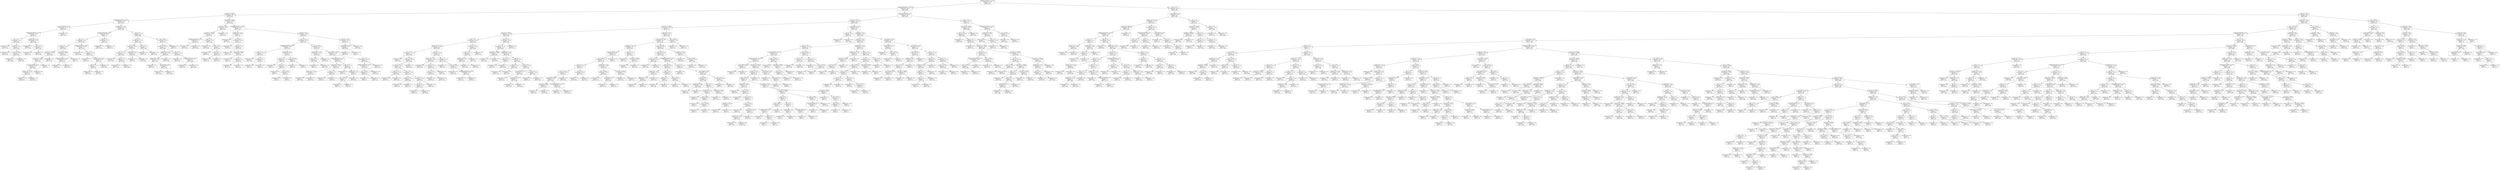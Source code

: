 digraph Tree {
node [shape=box, fontname="helvetica"] ;
edge [fontname="helvetica"] ;
0 [label="targeted_productivity <= 0.725\nsquared_error = 0.03\nsamples = 711\nvalue = 0.736"] ;
1 [label="targeted_productivity <= 0.625\nsquared_error = 0.032\nsamples = 266\nvalue = 0.653"] ;
0 -> 1 [labeldistance=2.5, labelangle=45, headlabel="True"] ;
2 [label="over_time <= 4800.0\nsquared_error = 0.037\nsamples = 80\nvalue = 0.584"] ;
1 -> 2 ;
3 [label="targeted_productivity <= 0.425\nsquared_error = 0.044\nsamples = 39\nvalue = 0.675"] ;
2 -> 3 ;
4 [label="no_of_style_change <= 0.5\nsquared_error = 0.026\nsamples = 8\nvalue = 0.831"] ;
3 -> 4 ;
5 [label="department_finishing <= 0.5\nsquared_error = 0.012\nsamples = 7\nvalue = 0.877"] ;
4 -> 5 ;
6 [label="day <= 2.0\nsquared_error = 0.012\nsamples = 4\nvalue = 0.816"] ;
5 -> 6 ;
7 [label="squared_error = 0.0\nsamples = 1\nvalue = 0.707"] ;
6 -> 7 ;
8 [label="day <= 3.5\nsquared_error = 0.011\nsamples = 3\nvalue = 0.852"] ;
6 -> 8 ;
9 [label="squared_error = 0.0\nsamples = 1\nvalue = 0.994"] ;
8 -> 9 ;
10 [label="smv <= 4.045\nsquared_error = 0.001\nsamples = 2\nvalue = 0.781"] ;
8 -> 10 ;
11 [label="squared_error = 0.0\nsamples = 1\nvalue = 0.806"] ;
10 -> 11 ;
12 [label="squared_error = 0.0\nsamples = 1\nvalue = 0.755"] ;
10 -> 12 ;
13 [label="quarter_num <= 2.5\nsquared_error = 0.001\nsamples = 3\nvalue = 0.958"] ;
5 -> 13 ;
14 [label="squared_error = 0.0\nsamples = 1\nvalue = 0.908"] ;
13 -> 14 ;
15 [label="smv <= 3.6\nsquared_error = 0.0\nsamples = 2\nvalue = 0.983"] ;
13 -> 15 ;
16 [label="squared_error = 0.0\nsamples = 1\nvalue = 0.978"] ;
15 -> 16 ;
17 [label="squared_error = 0.0\nsamples = 1\nvalue = 0.989"] ;
15 -> 17 ;
18 [label="squared_error = 0.0\nsamples = 1\nvalue = 0.508"] ;
4 -> 18 ;
19 [label="quarter_num <= 2.5\nsquared_error = 0.041\nsamples = 31\nvalue = 0.635"] ;
3 -> 19 ;
20 [label="department_finishing <= 0.5\nsquared_error = 0.036\nsamples = 15\nvalue = 0.57"] ;
19 -> 20 ;
21 [label="day <= 6.5\nsquared_error = 0.031\nsamples = 13\nvalue = 0.607"] ;
20 -> 21 ;
22 [label="day <= 3.5\nsquared_error = 0.02\nsamples = 8\nvalue = 0.658"] ;
21 -> 22 ;
23 [label="over_time <= 3975.0\nsquared_error = 0.005\nsamples = 5\nvalue = 0.583"] ;
22 -> 23 ;
24 [label="over_time <= 3375.0\nsquared_error = 0.001\nsamples = 4\nvalue = 0.55"] ;
23 -> 24 ;
25 [label="no_of_style_change <= 0.5\nsquared_error = 0.001\nsamples = 3\nvalue = 0.567"] ;
24 -> 25 ;
26 [label="quarter_num <= 1.5\nsquared_error = 0.0\nsamples = 2\nvalue = 0.55"] ;
25 -> 26 ;
27 [label="squared_error = 0.0\nsamples = 1\nvalue = 0.54"] ;
26 -> 27 ;
28 [label="squared_error = -0.0\nsamples = 1\nvalue = 0.561"] ;
26 -> 28 ;
29 [label="squared_error = 0.0\nsamples = 1\nvalue = 0.6"] ;
25 -> 29 ;
30 [label="squared_error = -0.0\nsamples = 1\nvalue = 0.5"] ;
24 -> 30 ;
31 [label="squared_error = 0.0\nsamples = 1\nvalue = 0.714"] ;
23 -> 31 ;
32 [label="over_time <= 1620.0\nsquared_error = 0.021\nsamples = 3\nvalue = 0.783"] ;
22 -> 32 ;
33 [label="targeted_productivity <= 0.55\nsquared_error = 0.006\nsamples = 2\nvalue = 0.874"] ;
32 -> 33 ;
34 [label="squared_error = 0.0\nsamples = 1\nvalue = 0.798"] ;
33 -> 34 ;
35 [label="squared_error = 0.0\nsamples = 1\nvalue = 0.951"] ;
33 -> 35 ;
36 [label="squared_error = -0.0\nsamples = 1\nvalue = 0.6"] ;
32 -> 36 ;
37 [label="targeted_productivity <= 0.55\nsquared_error = 0.038\nsamples = 5\nvalue = 0.526"] ;
21 -> 37 ;
38 [label="squared_error = 0.0\nsamples = 1\nvalue = 0.858"] ;
37 -> 38 ;
39 [label="smv <= 3.4\nsquared_error = 0.014\nsamples = 4\nvalue = 0.443"] ;
37 -> 39 ;
40 [label="squared_error = 0.0\nsamples = 1\nvalue = 0.272"] ;
39 -> 40 ;
41 [label="no_of_style_change <= 0.5\nsquared_error = 0.005\nsamples = 3\nvalue = 0.5"] ;
39 -> 41 ;
42 [label="team <= 4.5\nsquared_error = 0.0\nsamples = 2\nvalue = 0.45"] ;
41 -> 42 ;
43 [label="squared_error = 0.0\nsamples = 1\nvalue = 0.449"] ;
42 -> 43 ;
44 [label="squared_error = 0.0\nsamples = 1\nvalue = 0.451"] ;
42 -> 44 ;
45 [label="squared_error = -0.0\nsamples = 1\nvalue = 0.601"] ;
41 -> 45 ;
46 [label="team <= 5.5\nsquared_error = 0.0\nsamples = 2\nvalue = 0.326"] ;
20 -> 46 ;
47 [label="squared_error = 0.0\nsamples = 1\nvalue = 0.338"] ;
46 -> 47 ;
48 [label="squared_error = -0.0\nsamples = 1\nvalue = 0.314"] ;
46 -> 48 ;
49 [label="day <= 3.5\nsquared_error = 0.038\nsamples = 16\nvalue = 0.696"] ;
19 -> 49 ;
50 [label="day <= 2.5\nsquared_error = 0.054\nsamples = 7\nvalue = 0.596"] ;
49 -> 50 ;
51 [label="smv <= 10.11\nsquared_error = 0.012\nsamples = 5\nvalue = 0.731"] ;
50 -> 51 ;
52 [label="day <= 1.5\nsquared_error = 0.001\nsamples = 3\nvalue = 0.818"] ;
51 -> 52 ;
53 [label="squared_error = 0.0\nsamples = 1\nvalue = 0.865"] ;
52 -> 53 ;
54 [label="team <= 5.0\nsquared_error = 0.0\nsamples = 2\nvalue = 0.795"] ;
52 -> 54 ;
55 [label="squared_error = 0.0\nsamples = 1\nvalue = 0.787"] ;
54 -> 55 ;
56 [label="squared_error = -0.0\nsamples = 1\nvalue = 0.804"] ;
54 -> 56 ;
57 [label="idle_men? <= 0.5\nsquared_error = 0.0\nsamples = 2\nvalue = 0.601"] ;
51 -> 57 ;
58 [label="squared_error = 0.0\nsamples = 1\nvalue = 0.6"] ;
57 -> 58 ;
59 [label="squared_error = -0.0\nsamples = 1\nvalue = 0.601"] ;
57 -> 59 ;
60 [label="team <= 7.0\nsquared_error = 0.0\nsamples = 2\nvalue = 0.258"] ;
50 -> 60 ;
61 [label="squared_error = 0.0\nsamples = 1\nvalue = 0.256"] ;
60 -> 61 ;
62 [label="squared_error = -0.0\nsamples = 1\nvalue = 0.259"] ;
60 -> 62 ;
63 [label="wip <= 358.5\nsquared_error = 0.012\nsamples = 9\nvalue = 0.774"] ;
49 -> 63 ;
64 [label="smv <= 4.045\nsquared_error = 0.003\nsamples = 8\nvalue = 0.808"] ;
63 -> 64 ;
65 [label="quarter_num <= 4.5\nsquared_error = 0.002\nsamples = 5\nvalue = 0.785"] ;
64 -> 65 ;
66 [label="quarter_num <= 3.5\nsquared_error = 0.001\nsamples = 4\nvalue = 0.765"] ;
65 -> 66 ;
67 [label="squared_error = 0.0\nsamples = 1\nvalue = 0.715"] ;
66 -> 67 ;
68 [label="	no_of_workers <= 10.0\nsquared_error = 0.0\nsamples = 3\nvalue = 0.781"] ;
66 -> 68 ;
69 [label="squared_error = 0.0\nsamples = 2\nvalue = 0.769"] ;
68 -> 69 ;
70 [label="squared_error = 0.0\nsamples = 1\nvalue = 0.806"] ;
68 -> 70 ;
71 [label="squared_error = -0.0\nsamples = 1\nvalue = 0.865"] ;
65 -> 71 ;
72 [label="day <= 5.5\nsquared_error = 0.001\nsamples = 3\nvalue = 0.847"] ;
64 -> 72 ;
73 [label="squared_error = 0.0\nsamples = 1\nvalue = 0.816"] ;
72 -> 73 ;
74 [label="targeted_productivity <= 0.55\nsquared_error = 0.0\nsamples = 2\nvalue = 0.862"] ;
72 -> 74 ;
75 [label="squared_error = 0.0\nsamples = 1\nvalue = 0.872"] ;
74 -> 75 ;
76 [label="squared_error = -0.0\nsamples = 1\nvalue = 0.853"] ;
74 -> 76 ;
77 [label="squared_error = 0.0\nsamples = 1\nvalue = 0.5"] ;
63 -> 77 ;
78 [label="over_time <= 6180.0\nsquared_error = 0.015\nsamples = 41\nvalue = 0.497"] ;
2 -> 78 ;
79 [label="incentive <= 34.5\nsquared_error = 0.005\nsamples = 7\nvalue = 0.352"] ;
78 -> 79 ;
80 [label="over_time <= 5340.0\nsquared_error = 0.002\nsamples = 6\nvalue = 0.327"] ;
79 -> 80 ;
81 [label="targeted_productivity <= 0.55\nsquared_error = 0.0\nsamples = 2\nvalue = 0.276"] ;
80 -> 81 ;
82 [label="squared_error = 0.0\nsamples = 1\nvalue = 0.283"] ;
81 -> 82 ;
83 [label="squared_error = 0.0\nsamples = 1\nvalue = 0.268"] ;
81 -> 83 ;
84 [label="team <= 3.0\nsquared_error = 0.001\nsamples = 4\nvalue = 0.353"] ;
80 -> 84 ;
85 [label="squared_error = 0.0\nsamples = 1\nvalue = 0.404"] ;
84 -> 85 ;
86 [label="team <= 6.5\nsquared_error = 0.0\nsamples = 3\nvalue = 0.336"] ;
84 -> 86 ;
87 [label="squared_error = 0.0\nsamples = 1\nvalue = 0.351"] ;
86 -> 87 ;
88 [label="day <= 2.5\nsquared_error = 0.0\nsamples = 2\nvalue = 0.329"] ;
86 -> 88 ;
89 [label="squared_error = 0.0\nsamples = 1\nvalue = 0.33"] ;
88 -> 89 ;
90 [label="squared_error = 0.0\nsamples = 1\nvalue = 0.327"] ;
88 -> 90 ;
91 [label="squared_error = -0.0\nsamples = 1\nvalue = 0.501"] ;
79 -> 91 ;
92 [label="targeted_productivity <= 0.375\nsquared_error = 0.012\nsamples = 34\nvalue = 0.527"] ;
78 -> 92 ;
93 [label="quarter_num <= 1.5\nsquared_error = 0.004\nsamples = 6\nvalue = 0.4"] ;
92 -> 93 ;
94 [label="squared_error = 0.0\nsamples = 1\nvalue = 0.523"] ;
93 -> 94 ;
95 [label="wip <= 581.0\nsquared_error = 0.001\nsamples = 5\nvalue = 0.376"] ;
93 -> 95 ;
96 [label="squared_error = 0.0\nsamples = 1\nvalue = 0.45"] ;
95 -> 96 ;
97 [label="team <= 4.0\nsquared_error = 0.0\nsamples = 4\nvalue = 0.357"] ;
95 -> 97 ;
98 [label="squared_error = 0.0\nsamples = 1\nvalue = 0.379"] ;
97 -> 98 ;
99 [label="over_time <= 7080.0\nsquared_error = 0.0\nsamples = 3\nvalue = 0.35"] ;
97 -> 99 ;
100 [label="squared_error = 0.0\nsamples = 1\nvalue = 0.35"] ;
99 -> 100 ;
101 [label="day <= 2.0\nsquared_error = 0.0\nsamples = 2\nvalue = 0.35"] ;
99 -> 101 ;
102 [label="squared_error = 0.0\nsamples = 1\nvalue = 0.35"] ;
101 -> 102 ;
103 [label="squared_error = -0.0\nsamples = 1\nvalue = 0.35"] ;
101 -> 103 ;
104 [label="incentive <= 34.0\nsquared_error = 0.009\nsamples = 28\nvalue = 0.554"] ;
92 -> 104 ;
105 [label="smv <= 22.73\nsquared_error = 0.006\nsamples = 25\nvalue = 0.533"] ;
104 -> 105 ;
106 [label="targeted_productivity <= 0.55\nsquared_error = 0.002\nsamples = 9\nvalue = 0.574"] ;
105 -> 106 ;
107 [label="team <= 3.5\nsquared_error = 0.001\nsamples = 3\nvalue = 0.522"] ;
106 -> 107 ;
108 [label="squared_error = 0.0\nsamples = 1\nvalue = 0.567"] ;
107 -> 108 ;
109 [label="day <= 3.0\nsquared_error = 0.0\nsamples = 2\nvalue = 0.5"] ;
107 -> 109 ;
110 [label="squared_error = 0.0\nsamples = 1\nvalue = 0.5"] ;
109 -> 110 ;
111 [label="squared_error = -0.0\nsamples = 1\nvalue = 0.5"] ;
109 -> 111 ;
112 [label="quarter_num <= 3.5\nsquared_error = 0.0\nsamples = 6\nvalue = 0.6"] ;
106 -> 112 ;
113 [label="day <= 2.0\nsquared_error = 0.0\nsamples = 4\nvalue = 0.6"] ;
112 -> 113 ;
114 [label="squared_error = 0.0\nsamples = 1\nvalue = 0.6"] ;
113 -> 114 ;
115 [label="team <= 7.0\nsquared_error = 0.0\nsamples = 3\nvalue = 0.6"] ;
113 -> 115 ;
116 [label="squared_error = 0.0\nsamples = 1\nvalue = 0.6"] ;
115 -> 116 ;
117 [label="smv <= 13.89\nsquared_error = 0.0\nsamples = 2\nvalue = 0.6"] ;
115 -> 117 ;
118 [label="squared_error = 0.0\nsamples = 1\nvalue = 0.6"] ;
117 -> 118 ;
119 [label="squared_error = 0.0\nsamples = 1\nvalue = 0.6"] ;
117 -> 119 ;
120 [label="wip <= 1675.5\nsquared_error = 0.0\nsamples = 2\nvalue = 0.6"] ;
112 -> 120 ;
121 [label="squared_error = 0.0\nsamples = 1\nvalue = 0.6"] ;
120 -> 121 ;
122 [label="squared_error = 0.0\nsamples = 1\nvalue = 0.6"] ;
120 -> 122 ;
123 [label="smv <= 25.46\nsquared_error = 0.007\nsamples = 16\nvalue = 0.51"] ;
105 -> 123 ;
124 [label="quarter_num <= 3.5\nsquared_error = 0.009\nsamples = 3\nvalue = 0.417"] ;
123 -> 124 ;
125 [label="smv <= 23.6\nsquared_error = 0.0\nsamples = 2\nvalue = 0.483"] ;
124 -> 125 ;
126 [label="squared_error = 0.0\nsamples = 1\nvalue = 0.5"] ;
125 -> 126 ;
127 [label="squared_error = 0.0\nsamples = 1\nvalue = 0.467"] ;
125 -> 127 ;
128 [label="squared_error = 0.0\nsamples = 1\nvalue = 0.285"] ;
124 -> 128 ;
129 [label="	no_of_workers <= 57.5\nsquared_error = 0.004\nsamples = 13\nvalue = 0.531"] ;
123 -> 129 ;
130 [label="targeted_productivity <= 0.55\nsquared_error = 0.002\nsamples = 8\nvalue = 0.567"] ;
129 -> 130 ;
131 [label="over_time <= 6720.0\nsquared_error = 0.001\nsamples = 4\nvalue = 0.526"] ;
130 -> 131 ;
132 [label="quarter_num <= 1.5\nsquared_error = 0.0\nsamples = 2\nvalue = 0.501"] ;
131 -> 132 ;
133 [label="squared_error = 0.0\nsamples = 1\nvalue = 0.501"] ;
132 -> 133 ;
134 [label="squared_error = 0.0\nsamples = 1\nvalue = 0.501"] ;
132 -> 134 ;
135 [label="team <= 3.0\nsquared_error = 0.0\nsamples = 2\nvalue = 0.55"] ;
131 -> 135 ;
136 [label="squared_error = 0.0\nsamples = 1\nvalue = 0.55"] ;
135 -> 136 ;
137 [label="squared_error = 0.0\nsamples = 1\nvalue = 0.55"] ;
135 -> 137 ;
138 [label="day <= 4.0\nsquared_error = 0.0\nsamples = 4\nvalue = 0.608"] ;
130 -> 138 ;
139 [label="squared_error = 0.0\nsamples = 1\nvalue = 0.63"] ;
138 -> 139 ;
140 [label="quarter_num <= 1.5\nsquared_error = 0.0\nsamples = 3\nvalue = 0.6"] ;
138 -> 140 ;
141 [label="smv <= 28.38\nsquared_error = 0.0\nsamples = 2\nvalue = 0.6"] ;
140 -> 141 ;
142 [label="squared_error = 0.0\nsamples = 1\nvalue = 0.6"] ;
141 -> 142 ;
143 [label="squared_error = 0.0\nsamples = 1\nvalue = 0.6"] ;
141 -> 143 ;
144 [label="squared_error = 0.0\nsamples = 1\nvalue = 0.601"] ;
140 -> 144 ;
145 [label="team <= 6.5\nsquared_error = 0.002\nsamples = 5\nvalue = 0.474"] ;
129 -> 145 ;
146 [label="targeted_productivity <= 0.55\nsquared_error = 0.0\nsamples = 4\nvalue = 0.494"] ;
145 -> 146 ;
147 [label="wip <= 697.5\nsquared_error = 0.0\nsamples = 3\nvalue = 0.501"] ;
146 -> 147 ;
148 [label="squared_error = 0.0\nsamples = 1\nvalue = 0.5"] ;
147 -> 148 ;
149 [label="squared_error = 0.0\nsamples = 2\nvalue = 0.501"] ;
147 -> 149 ;
150 [label="squared_error = -0.0\nsamples = 1\nvalue = 0.476"] ;
146 -> 150 ;
151 [label="squared_error = 0.0\nsamples = 1\nvalue = 0.394"] ;
145 -> 151 ;
152 [label="incentive <= 63.0\nsquared_error = 0.003\nsamples = 3\nvalue = 0.725"] ;
104 -> 152 ;
153 [label="	no_of_workers <= 55.0\nsquared_error = 0.0\nsamples = 2\nvalue = 0.687"] ;
152 -> 153 ;
154 [label="squared_error = 0.0\nsamples = 1\nvalue = 0.673"] ;
153 -> 154 ;
155 [label="squared_error = -0.0\nsamples = 1\nvalue = 0.7"] ;
153 -> 155 ;
156 [label="squared_error = 0.0\nsamples = 1\nvalue = 0.801"] ;
152 -> 156 ;
157 [label="department_finishing <= 0.5\nsquared_error = 0.027\nsamples = 186\nvalue = 0.683"] ;
1 -> 157 ;
158 [label="incentive <= 28.5\nsquared_error = 0.023\nsamples = 159\nvalue = 0.664"] ;
157 -> 158 ;
159 [label="over_time <= 1860.0\nsquared_error = 0.037\nsamples = 77\nvalue = 0.614"] ;
158 -> 159 ;
160 [label="over_time <= 1080.0\nsquared_error = 0.045\nsamples = 36\nvalue = 0.688"] ;
159 -> 160 ;
161 [label="team <= 8.5\nsquared_error = 0.031\nsamples = 24\nvalue = 0.634"] ;
160 -> 161 ;
162 [label="quarter_num <= 2.5\nsquared_error = 0.028\nsamples = 20\nvalue = 0.673"] ;
161 -> 162 ;
163 [label="smv <= 3.4\nsquared_error = 0.013\nsamples = 12\nvalue = 0.726"] ;
162 -> 163 ;
164 [label="squared_error = 0.0\nsamples = 1\nvalue = 0.942"] ;
163 -> 164 ;
165 [label="smv <= 4.375\nsquared_error = 0.009\nsamples = 11\nvalue = 0.706"] ;
163 -> 165 ;
166 [label="smv <= 3.92\nsquared_error = 0.009\nsamples = 10\nvalue = 0.718"] ;
165 -> 166 ;
167 [label="team <= 4.5\nsquared_error = 0.003\nsamples = 3\nvalue = 0.664"] ;
166 -> 167 ;
168 [label="squared_error = 0.0\nsamples = 1\nvalue = 0.741"] ;
167 -> 168 ;
169 [label="squared_error = 0.0\nsamples = 2\nvalue = 0.626"] ;
167 -> 169 ;
170 [label="day <= 3.5\nsquared_error = 0.009\nsamples = 7\nvalue = 0.741"] ;
166 -> 170 ;
171 [label="team <= 6.0\nsquared_error = 0.002\nsamples = 2\nvalue = 0.825"] ;
170 -> 171 ;
172 [label="squared_error = 0.0\nsamples = 1\nvalue = 0.87"] ;
171 -> 172 ;
173 [label="squared_error = -0.0\nsamples = 1\nvalue = 0.78"] ;
171 -> 173 ;
174 [label="team <= 4.5\nsquared_error = 0.008\nsamples = 5\nvalue = 0.707"] ;
170 -> 174 ;
175 [label="day <= 5.0\nsquared_error = 0.005\nsamples = 4\nvalue = 0.739"] ;
174 -> 175 ;
176 [label="squared_error = 0.0\nsamples = 2\nvalue = 0.813"] ;
175 -> 176 ;
177 [label="squared_error = 0.0\nsamples = 2\nvalue = 0.665"] ;
175 -> 177 ;
178 [label="squared_error = -0.0\nsamples = 1\nvalue = 0.58"] ;
174 -> 178 ;
179 [label="squared_error = 0.0\nsamples = 1\nvalue = 0.592"] ;
165 -> 179 ;
180 [label="team <= 7.5\nsquared_error = 0.039\nsamples = 8\nvalue = 0.593"] ;
162 -> 180 ;
181 [label="quarter_num <= 3.5\nsquared_error = 0.018\nsamples = 4\nvalue = 0.448"] ;
180 -> 181 ;
182 [label="squared_error = 0.0\nsamples = 1\nvalue = 0.672"] ;
181 -> 182 ;
183 [label="day <= 2.5\nsquared_error = 0.002\nsamples = 3\nvalue = 0.374"] ;
181 -> 183 ;
184 [label="smv <= 4.515\nsquared_error = 0.0\nsamples = 2\nvalue = 0.341"] ;
183 -> 184 ;
185 [label="squared_error = 0.0\nsamples = 1\nvalue = 0.325"] ;
184 -> 185 ;
186 [label="squared_error = 0.0\nsamples = 1\nvalue = 0.356"] ;
184 -> 186 ;
187 [label="squared_error = 0.0\nsamples = 1\nvalue = 0.44"] ;
183 -> 187 ;
188 [label="day <= 1.5\nsquared_error = 0.018\nsamples = 4\nvalue = 0.738"] ;
180 -> 188 ;
189 [label="squared_error = 0.0\nsamples = 1\nvalue = 0.93"] ;
188 -> 189 ;
190 [label="smv <= 4.865\nsquared_error = 0.008\nsamples = 3\nvalue = 0.674"] ;
188 -> 190 ;
191 [label="squared_error = 0.0\nsamples = 1\nvalue = 0.791"] ;
190 -> 191 ;
192 [label="targeted_productivity <= 0.675\nsquared_error = 0.001\nsamples = 2\nvalue = 0.615"] ;
190 -> 192 ;
193 [label="squared_error = 0.0\nsamples = 1\nvalue = 0.65"] ;
192 -> 193 ;
194 [label="squared_error = 0.0\nsamples = 1\nvalue = 0.58"] ;
192 -> 194 ;
195 [label="team <= 10.5\nsquared_error = 0.002\nsamples = 4\nvalue = 0.439"] ;
161 -> 195 ;
196 [label="day <= 5.0\nsquared_error = 0.0\nsamples = 3\nvalue = 0.417"] ;
195 -> 196 ;
197 [label="quarter_num <= 3.0\nsquared_error = 0.0\nsamples = 2\nvalue = 0.405"] ;
196 -> 197 ;
198 [label="squared_error = 0.0\nsamples = 1\nvalue = 0.399"] ;
197 -> 198 ;
199 [label="squared_error = 0.0\nsamples = 1\nvalue = 0.411"] ;
197 -> 199 ;
200 [label="squared_error = -0.0\nsamples = 1\nvalue = 0.441"] ;
196 -> 200 ;
201 [label="squared_error = 0.0\nsamples = 1\nvalue = 0.505"] ;
195 -> 201 ;
202 [label="team <= 10.5\nsquared_error = 0.056\nsamples = 12\nvalue = 0.796"] ;
160 -> 202 ;
203 [label="day <= 1.5\nsquared_error = 0.048\nsamples = 11\nvalue = 0.829"] ;
202 -> 203 ;
204 [label="over_time <= 1500.0\nsquared_error = 0.113\nsamples = 2\nvalue = 0.593"] ;
203 -> 204 ;
205 [label="squared_error = 0.0\nsamples = 1\nvalue = 0.929"] ;
204 -> 205 ;
206 [label="squared_error = -0.0\nsamples = 1\nvalue = 0.258"] ;
204 -> 206 ;
207 [label="quarter_num <= 1.5\nsquared_error = 0.018\nsamples = 9\nvalue = 0.881"] ;
203 -> 207 ;
208 [label="wip <= 127.0\nsquared_error = 0.0\nsamples = 2\nvalue = 0.7"] ;
207 -> 208 ;
209 [label="squared_error = 0.0\nsamples = 1\nvalue = 0.716"] ;
208 -> 209 ;
210 [label="squared_error = 0.0\nsamples = 1\nvalue = 0.684"] ;
208 -> 210 ;
211 [label="team <= 5.5\nsquared_error = 0.012\nsamples = 7\nvalue = 0.933"] ;
207 -> 211 ;
212 [label="day <= 3.5\nsquared_error = 0.001\nsamples = 2\nvalue = 1.065"] ;
211 -> 212 ;
213 [label="squared_error = 0.0\nsamples = 1\nvalue = 1.033"] ;
212 -> 213 ;
214 [label="squared_error = -0.0\nsamples = 1\nvalue = 1.097"] ;
212 -> 214 ;
215 [label="team <= 8.0\nsquared_error = 0.006\nsamples = 5\nvalue = 0.88"] ;
211 -> 215 ;
216 [label="	no_of_workers <= 11.0\nsquared_error = 0.0\nsamples = 3\nvalue = 0.924"] ;
215 -> 216 ;
217 [label="squared_error = 0.0\nsamples = 1\nvalue = 0.914"] ;
216 -> 217 ;
218 [label="	no_of_workers <= 13.5\nsquared_error = 0.0\nsamples = 2\nvalue = 0.929"] ;
216 -> 218 ;
219 [label="squared_error = 0.0\nsamples = 1\nvalue = 0.929"] ;
218 -> 219 ;
220 [label="squared_error = -0.0\nsamples = 1\nvalue = 0.929"] ;
218 -> 220 ;
221 [label="team <= 9.5\nsquared_error = 0.008\nsamples = 2\nvalue = 0.815"] ;
215 -> 221 ;
222 [label="squared_error = 0.0\nsamples = 1\nvalue = 0.727"] ;
221 -> 222 ;
223 [label="squared_error = -0.0\nsamples = 1\nvalue = 0.902"] ;
221 -> 223 ;
224 [label="squared_error = 0.0\nsamples = 1\nvalue = 0.436"] ;
202 -> 224 ;
225 [label="idle_men <= 20.0\nsquared_error = 0.02\nsamples = 41\nvalue = 0.549"] ;
159 -> 225 ;
226 [label="	no_of_workers <= 56.5\nsquared_error = 0.017\nsamples = 39\nvalue = 0.563"] ;
225 -> 226 ;
227 [label="incentive <= 11.5\nsquared_error = 0.017\nsamples = 16\nvalue = 0.505"] ;
226 -> 227 ;
228 [label="no_of_style_change <= 1.5\nsquared_error = 0.014\nsamples = 13\nvalue = 0.471"] ;
227 -> 228 ;
229 [label="wip <= 1381.5\nsquared_error = 0.011\nsamples = 12\nvalue = 0.452"] ;
228 -> 229 ;
230 [label="team <= 9.0\nsquared_error = 0.004\nsamples = 7\nvalue = 0.511"] ;
229 -> 230 ;
231 [label="smv <= 31.175\nsquared_error = 0.002\nsamples = 5\nvalue = 0.54"] ;
230 -> 231 ;
232 [label="	no_of_workers <= 25.0\nsquared_error = 0.001\nsamples = 4\nvalue = 0.558"] ;
231 -> 232 ;
233 [label="over_time <= 2640.0\nsquared_error = 0.0\nsamples = 2\nvalue = 0.533"] ;
232 -> 233 ;
234 [label="squared_error = 0.0\nsamples = 1\nvalue = 0.528"] ;
233 -> 234 ;
235 [label="squared_error = -0.0\nsamples = 1\nvalue = 0.538"] ;
233 -> 235 ;
236 [label="targeted_productivity <= 0.675\nsquared_error = 0.0\nsamples = 2\nvalue = 0.584"] ;
232 -> 236 ;
237 [label="squared_error = 0.0\nsamples = 1\nvalue = 0.581"] ;
236 -> 237 ;
238 [label="squared_error = 0.0\nsamples = 1\nvalue = 0.586"] ;
236 -> 238 ;
239 [label="squared_error = 0.0\nsamples = 1\nvalue = 0.468"] ;
231 -> 239 ;
240 [label="day <= 4.0\nsquared_error = 0.001\nsamples = 2\nvalue = 0.437"] ;
230 -> 240 ;
241 [label="squared_error = 0.0\nsamples = 1\nvalue = 0.463"] ;
240 -> 241 ;
242 [label="squared_error = -0.0\nsamples = 1\nvalue = 0.411"] ;
240 -> 242 ;
243 [label="quarter_num <= 3.5\nsquared_error = 0.009\nsamples = 5\nvalue = 0.37"] ;
229 -> 243 ;
244 [label="wip <= 1405.0\nsquared_error = 0.005\nsamples = 3\nvalue = 0.307"] ;
243 -> 244 ;
245 [label="squared_error = 0.0\nsamples = 1\nvalue = 0.412"] ;
244 -> 245 ;
246 [label="	no_of_workers <= 51.5\nsquared_error = 0.0\nsamples = 2\nvalue = 0.255"] ;
244 -> 246 ;
247 [label="squared_error = 0.0\nsamples = 1\nvalue = 0.249"] ;
246 -> 247 ;
248 [label="squared_error = -0.0\nsamples = 1\nvalue = 0.261"] ;
246 -> 248 ;
249 [label="over_time <= 6180.0\nsquared_error = 0.0\nsamples = 2\nvalue = 0.464"] ;
243 -> 249 ;
250 [label="squared_error = 0.0\nsamples = 1\nvalue = 0.457"] ;
249 -> 250 ;
251 [label="squared_error = -0.0\nsamples = 1\nvalue = 0.471"] ;
249 -> 251 ;
252 [label="squared_error = -0.0\nsamples = 1\nvalue = 0.7"] ;
228 -> 252 ;
253 [label="team <= 7.0\nsquared_error = 0.0\nsamples = 3\nvalue = 0.651"] ;
227 -> 253 ;
254 [label="squared_error = 0.0\nsamples = 1\nvalue = 0.651"] ;
253 -> 254 ;
255 [label="over_time <= 4680.0\nsquared_error = 0.0\nsamples = 2\nvalue = 0.65"] ;
253 -> 255 ;
256 [label="squared_error = 0.0\nsamples = 1\nvalue = 0.65"] ;
255 -> 256 ;
257 [label="squared_error = 0.0\nsamples = 1\nvalue = 0.65"] ;
255 -> 257 ;
258 [label="smv <= 35.835\nsquared_error = 0.014\nsamples = 23\nvalue = 0.603"] ;
226 -> 258 ;
259 [label="wip <= 269.5\nsquared_error = 0.008\nsamples = 20\nvalue = 0.629"] ;
258 -> 259 ;
260 [label="smv <= 27.18\nsquared_error = 0.018\nsamples = 2\nvalue = 0.489"] ;
259 -> 260 ;
261 [label="squared_error = 0.0\nsamples = 1\nvalue = 0.356"] ;
260 -> 261 ;
262 [label="squared_error = 0.0\nsamples = 1\nvalue = 0.622"] ;
260 -> 262 ;
263 [label="targeted_productivity <= 0.675\nsquared_error = 0.004\nsamples = 18\nvalue = 0.645"] ;
259 -> 263 ;
264 [label="wip <= 922.0\nsquared_error = 0.003\nsamples = 7\nvalue = 0.606"] ;
263 -> 264 ;
265 [label="quarter_num <= 2.5\nsquared_error = 0.001\nsamples = 3\nvalue = 0.547"] ;
264 -> 265 ;
266 [label="quarter_num <= 1.5\nsquared_error = 0.0\nsamples = 2\nvalue = 0.528"] ;
265 -> 266 ;
267 [label="squared_error = 0.0\nsamples = 1\nvalue = 0.521"] ;
266 -> 267 ;
268 [label="squared_error = 0.0\nsamples = 1\nvalue = 0.536"] ;
266 -> 268 ;
269 [label="squared_error = 0.0\nsamples = 1\nvalue = 0.585"] ;
265 -> 269 ;
270 [label="team <= 6.0\nsquared_error = 0.0\nsamples = 4\nvalue = 0.65"] ;
264 -> 270 ;
271 [label="team <= 3.5\nsquared_error = 0.0\nsamples = 2\nvalue = 0.65"] ;
270 -> 271 ;
272 [label="squared_error = 0.0\nsamples = 1\nvalue = 0.65"] ;
271 -> 272 ;
273 [label="squared_error = -0.0\nsamples = 1\nvalue = 0.65"] ;
271 -> 273 ;
274 [label="wip <= 1115.0\nsquared_error = 0.0\nsamples = 2\nvalue = 0.651"] ;
270 -> 274 ;
275 [label="squared_error = 0.0\nsamples = 1\nvalue = 0.651"] ;
274 -> 275 ;
276 [label="squared_error = -0.0\nsamples = 1\nvalue = 0.65"] ;
274 -> 276 ;
277 [label="day <= 2.5\nsquared_error = 0.003\nsamples = 11\nvalue = 0.67"] ;
263 -> 277 ;
278 [label="squared_error = 0.0\nsamples = 1\nvalue = 0.527"] ;
277 -> 278 ;
279 [label="	no_of_workers <= 59.5\nsquared_error = 0.001\nsamples = 10\nvalue = 0.684"] ;
277 -> 279 ;
280 [label="wip <= 465.5\nsquared_error = 0.0\nsamples = 8\nvalue = 0.692"] ;
279 -> 280 ;
281 [label="quarter_num <= 2.5\nsquared_error = 0.001\nsamples = 2\nvalue = 0.669"] ;
280 -> 281 ;
282 [label="squared_error = 0.0\nsamples = 1\nvalue = 0.638"] ;
281 -> 282 ;
283 [label="squared_error = -0.0\nsamples = 1\nvalue = 0.7"] ;
281 -> 283 ;
284 [label="day <= 6.5\nsquared_error = 0.0\nsamples = 6\nvalue = 0.7"] ;
280 -> 284 ;
285 [label="quarter_num <= 1.5\nsquared_error = 0.0\nsamples = 4\nvalue = 0.7"] ;
284 -> 285 ;
286 [label="squared_error = 0.0\nsamples = 1\nvalue = 0.701"] ;
285 -> 286 ;
287 [label="wip <= 738.5\nsquared_error = 0.0\nsamples = 3\nvalue = 0.7"] ;
285 -> 287 ;
288 [label="squared_error = 0.0\nsamples = 1\nvalue = 0.7"] ;
287 -> 288 ;
289 [label="smv <= 25.095\nsquared_error = 0.0\nsamples = 2\nvalue = 0.7"] ;
287 -> 289 ;
290 [label="squared_error = 0.0\nsamples = 1\nvalue = 0.7"] ;
289 -> 290 ;
291 [label="squared_error = 0.0\nsamples = 1\nvalue = 0.7"] ;
289 -> 291 ;
292 [label="over_time <= 7050.0\nsquared_error = 0.0\nsamples = 2\nvalue = 0.701"] ;
284 -> 292 ;
293 [label="squared_error = 0.0\nsamples = 1\nvalue = 0.701"] ;
292 -> 293 ;
294 [label="squared_error = 0.0\nsamples = 1\nvalue = 0.701"] ;
292 -> 294 ;
295 [label="wip <= 750.5\nsquared_error = 0.002\nsamples = 2\nvalue = 0.651"] ;
279 -> 295 ;
296 [label="squared_error = 0.0\nsamples = 1\nvalue = 0.7"] ;
295 -> 296 ;
297 [label="squared_error = 0.0\nsamples = 1\nvalue = 0.602"] ;
295 -> 297 ;
298 [label="incentive <= 10.5\nsquared_error = 0.023\nsamples = 3\nvalue = 0.43"] ;
258 -> 298 ;
299 [label="squared_error = 0.0\nsamples = 1\nvalue = 0.234"] ;
298 -> 299 ;
300 [label="wip <= 968.0\nsquared_error = 0.006\nsamples = 2\nvalue = 0.528"] ;
298 -> 300 ;
301 [label="squared_error = 0.0\nsamples = 1\nvalue = 0.603"] ;
300 -> 301 ;
302 [label="squared_error = 0.0\nsamples = 1\nvalue = 0.452"] ;
300 -> 302 ;
303 [label="wip <= 1040.5\nsquared_error = 0.001\nsamples = 2\nvalue = 0.277"] ;
225 -> 303 ;
304 [label="squared_error = 0.0\nsamples = 1\nvalue = 0.251"] ;
303 -> 304 ;
305 [label="squared_error = -0.0\nsamples = 1\nvalue = 0.304"] ;
303 -> 305 ;
306 [label="	no_of_workers <= 9.0\nsquared_error = 0.005\nsamples = 82\nvalue = 0.71"] ;
158 -> 306 ;
307 [label="smv <= 3.4\nsquared_error = 0.011\nsamples = 2\nvalue = 0.371"] ;
306 -> 307 ;
308 [label="squared_error = 0.0\nsamples = 1\nvalue = 0.477"] ;
307 -> 308 ;
309 [label="squared_error = 0.0\nsamples = 1\nvalue = 0.264"] ;
307 -> 309 ;
310 [label="incentive <= 51.5\nsquared_error = 0.002\nsamples = 80\nvalue = 0.719"] ;
306 -> 310 ;
311 [label="incentive <= 47.0\nsquared_error = 0.001\nsamples = 60\nvalue = 0.702"] ;
310 -> 311 ;
312 [label="team <= 10.5\nsquared_error = 0.001\nsamples = 43\nvalue = 0.692"] ;
311 -> 312 ;
313 [label="no_of_style_change <= 1.5\nsquared_error = 0.0\nsamples = 38\nvalue = 0.699"] ;
312 -> 313 ;
314 [label="targeted_productivity <= 0.675\nsquared_error = 0.0\nsamples = 34\nvalue = 0.701"] ;
313 -> 314 ;
315 [label="	no_of_workers <= 57.5\nsquared_error = 0.001\nsamples = 2\nvalue = 0.675"] ;
314 -> 315 ;
316 [label="squared_error = 0.0\nsamples = 1\nvalue = 0.7"] ;
315 -> 316 ;
317 [label="squared_error = 0.0\nsamples = 1\nvalue = 0.65"] ;
315 -> 317 ;
318 [label="over_time <= 10125.0\nsquared_error = 0.0\nsamples = 32\nvalue = 0.703"] ;
314 -> 318 ;
319 [label="incentive <= 42.0\nsquared_error = 0.0\nsamples = 29\nvalue = 0.701"] ;
318 -> 319 ;
320 [label="wip <= 832.0\nsquared_error = 0.0\nsamples = 28\nvalue = 0.7"] ;
319 -> 320 ;
321 [label="over_time <= 1260.0\nsquared_error = 0.0\nsamples = 9\nvalue = 0.701"] ;
320 -> 321 ;
322 [label="squared_error = 0.0\nsamples = 1\nvalue = 0.701"] ;
321 -> 322 ;
323 [label="wip <= 319.0\nsquared_error = 0.0\nsamples = 8\nvalue = 0.701"] ;
321 -> 323 ;
324 [label="squared_error = 0.0\nsamples = 1\nvalue = 0.7"] ;
323 -> 324 ;
325 [label="smv <= 24.73\nsquared_error = 0.0\nsamples = 7\nvalue = 0.701"] ;
323 -> 325 ;
326 [label="incentive <= 35.0\nsquared_error = 0.0\nsamples = 2\nvalue = 0.7"] ;
325 -> 326 ;
327 [label="squared_error = 0.0\nsamples = 1\nvalue = 0.701"] ;
326 -> 327 ;
328 [label="squared_error = 0.0\nsamples = 1\nvalue = 0.7"] ;
326 -> 328 ;
329 [label="smv <= 28.79\nsquared_error = 0.0\nsamples = 5\nvalue = 0.701"] ;
325 -> 329 ;
330 [label="squared_error = 0.0\nsamples = 1\nvalue = 0.701"] ;
329 -> 330 ;
331 [label="	no_of_workers <= 59.5\nsquared_error = 0.0\nsamples = 4\nvalue = 0.701"] ;
329 -> 331 ;
332 [label="quarter_num <= 3.0\nsquared_error = 0.0\nsamples = 3\nvalue = 0.701"] ;
331 -> 332 ;
333 [label="squared_error = 0.0\nsamples = 1\nvalue = 0.701"] ;
332 -> 333 ;
334 [label="squared_error = 0.0\nsamples = 2\nvalue = 0.701"] ;
332 -> 334 ;
335 [label="squared_error = -0.0\nsamples = 1\nvalue = 0.701"] ;
331 -> 335 ;
336 [label="incentive <= 35.0\nsquared_error = 0.0\nsamples = 19\nvalue = 0.7"] ;
320 -> 336 ;
337 [label="over_time <= 5880.0\nsquared_error = 0.0\nsamples = 14\nvalue = 0.7"] ;
336 -> 337 ;
338 [label="day <= 2.5\nsquared_error = 0.0\nsamples = 8\nvalue = 0.7"] ;
337 -> 338 ;
339 [label="wip <= 2082.0\nsquared_error = 0.0\nsamples = 4\nvalue = 0.7"] ;
338 -> 339 ;
340 [label="no_of_style_change <= 0.5\nsquared_error = 0.0\nsamples = 3\nvalue = 0.7"] ;
339 -> 340 ;
341 [label="squared_error = 0.0\nsamples = 1\nvalue = 0.7"] ;
340 -> 341 ;
342 [label="team <= 7.5\nsquared_error = 0.0\nsamples = 2\nvalue = 0.7"] ;
340 -> 342 ;
343 [label="squared_error = 0.0\nsamples = 1\nvalue = 0.7"] ;
342 -> 343 ;
344 [label="squared_error = 0.0\nsamples = 1\nvalue = 0.7"] ;
342 -> 344 ;
345 [label="squared_error = -0.0\nsamples = 1\nvalue = 0.7"] ;
339 -> 345 ;
346 [label="day <= 5.0\nsquared_error = 0.0\nsamples = 4\nvalue = 0.7"] ;
338 -> 346 ;
347 [label="quarter_num <= 2.0\nsquared_error = 0.0\nsamples = 2\nvalue = 0.7"] ;
346 -> 347 ;
348 [label="squared_error = 0.0\nsamples = 1\nvalue = 0.7"] ;
347 -> 348 ;
349 [label="squared_error = 0.0\nsamples = 1\nvalue = 0.7"] ;
347 -> 349 ;
350 [label="no_of_style_change <= 0.5\nsquared_error = 0.0\nsamples = 2\nvalue = 0.7"] ;
346 -> 350 ;
351 [label="squared_error = 0.0\nsamples = 1\nvalue = 0.7"] ;
350 -> 351 ;
352 [label="squared_error = 0.0\nsamples = 1\nvalue = 0.7"] ;
350 -> 352 ;
353 [label="smv <= 29.94\nsquared_error = 0.0\nsamples = 6\nvalue = 0.7"] ;
337 -> 353 ;
354 [label="no_of_style_change <= 0.5\nsquared_error = 0.0\nsamples = 4\nvalue = 0.7"] ;
353 -> 354 ;
355 [label="squared_error = -0.0\nsamples = 3\nvalue = 0.7"] ;
354 -> 355 ;
356 [label="squared_error = 0.0\nsamples = 1\nvalue = 0.7"] ;
354 -> 356 ;
357 [label="squared_error = -0.0\nsamples = 2\nvalue = 0.701"] ;
353 -> 357 ;
358 [label="over_time <= 4980.0\nsquared_error = 0.0\nsamples = 5\nvalue = 0.7"] ;
336 -> 358 ;
359 [label="squared_error = 0.0\nsamples = 1\nvalue = 0.7"] ;
358 -> 359 ;
360 [label="wip <= 1037.0\nsquared_error = 0.0\nsamples = 4\nvalue = 0.7"] ;
358 -> 360 ;
361 [label="wip <= 979.5\nsquared_error = 0.0\nsamples = 2\nvalue = 0.7"] ;
360 -> 361 ;
362 [label="squared_error = 0.0\nsamples = 1\nvalue = 0.7"] ;
361 -> 362 ;
363 [label="squared_error = 0.0\nsamples = 1\nvalue = 0.7"] ;
361 -> 363 ;
364 [label="squared_error = -0.0\nsamples = 2\nvalue = 0.7"] ;
360 -> 364 ;
365 [label="squared_error = 0.0\nsamples = 1\nvalue = 0.721"] ;
319 -> 365 ;
366 [label="	no_of_workers <= 57.5\nsquared_error = 0.001\nsamples = 3\nvalue = 0.717"] ;
318 -> 366 ;
367 [label="squared_error = 0.0\nsamples = 1\nvalue = 0.751"] ;
366 -> 367 ;
368 [label="wip <= 1311.5\nsquared_error = 0.0\nsamples = 2\nvalue = 0.7"] ;
366 -> 368 ;
369 [label="squared_error = 0.0\nsamples = 1\nvalue = 0.701"] ;
368 -> 369 ;
370 [label="squared_error = 0.0\nsamples = 1\nvalue = 0.7"] ;
368 -> 370 ;
371 [label="wip <= 1060.0\nsquared_error = 0.001\nsamples = 4\nvalue = 0.682"] ;
313 -> 371 ;
372 [label="squared_error = 0.0\nsamples = 1\nvalue = 0.627"] ;
371 -> 372 ;
373 [label="over_time <= 6900.0\nsquared_error = 0.0\nsamples = 3\nvalue = 0.7"] ;
371 -> 373 ;
374 [label="wip <= 1112.5\nsquared_error = 0.0\nsamples = 2\nvalue = 0.701"] ;
373 -> 374 ;
375 [label="squared_error = 0.0\nsamples = 1\nvalue = 0.701"] ;
374 -> 375 ;
376 [label="squared_error = -0.0\nsamples = 1\nvalue = 0.701"] ;
374 -> 376 ;
377 [label="squared_error = 0.0\nsamples = 1\nvalue = 0.7"] ;
373 -> 377 ;
378 [label="wip <= 842.0\nsquared_error = 0.003\nsamples = 5\nvalue = 0.64"] ;
312 -> 378 ;
379 [label="day <= 1.5\nsquared_error = 0.0\nsamples = 2\nvalue = 0.574"] ;
378 -> 379 ;
380 [label="squared_error = 0.0\nsamples = 1\nvalue = 0.566"] ;
379 -> 380 ;
381 [label="squared_error = 0.0\nsamples = 1\nvalue = 0.582"] ;
379 -> 381 ;
382 [label="day <= 1.5\nsquared_error = 0.001\nsamples = 3\nvalue = 0.684"] ;
378 -> 382 ;
383 [label="squared_error = 0.0\nsamples = 1\nvalue = 0.65"] ;
382 -> 383 ;
384 [label="smv <= 13.335\nsquared_error = 0.0\nsamples = 2\nvalue = 0.701"] ;
382 -> 384 ;
385 [label="squared_error = 0.0\nsamples = 1\nvalue = 0.701"] ;
384 -> 385 ;
386 [label="squared_error = 0.0\nsamples = 1\nvalue = 0.7"] ;
384 -> 386 ;
387 [label="quarter_num <= 2.5\nsquared_error = 0.001\nsamples = 17\nvalue = 0.726"] ;
311 -> 387 ;
388 [label="quarter_num <= 1.5\nsquared_error = 0.0\nsamples = 4\nvalue = 0.76"] ;
387 -> 388 ;
389 [label="over_time <= 7020.0\nsquared_error = 0.0\nsamples = 3\nvalue = 0.75"] ;
388 -> 389 ;
390 [label="smv <= 26.74\nsquared_error = 0.0\nsamples = 2\nvalue = 0.751"] ;
389 -> 390 ;
391 [label="squared_error = 0.0\nsamples = 1\nvalue = 0.751"] ;
390 -> 391 ;
392 [label="squared_error = 0.0\nsamples = 1\nvalue = 0.751"] ;
390 -> 392 ;
393 [label="squared_error = -0.0\nsamples = 1\nvalue = 0.75"] ;
389 -> 393 ;
394 [label="squared_error = 0.0\nsamples = 1\nvalue = 0.79"] ;
388 -> 394 ;
395 [label="team <= 7.0\nsquared_error = 0.001\nsamples = 13\nvalue = 0.716"] ;
387 -> 395 ;
396 [label="day <= 3.5\nsquared_error = 0.001\nsamples = 8\nvalue = 0.725"] ;
395 -> 396 ;
397 [label="smv <= 26.52\nsquared_error = 0.001\nsamples = 6\nvalue = 0.734"] ;
396 -> 397 ;
398 [label="smv <= 21.46\nsquared_error = 0.0\nsamples = 5\nvalue = 0.74"] ;
397 -> 398 ;
399 [label="day <= 2.5\nsquared_error = 0.001\nsamples = 2\nvalue = 0.725"] ;
398 -> 399 ;
400 [label="squared_error = 0.0\nsamples = 1\nvalue = 0.7"] ;
399 -> 400 ;
401 [label="squared_error = -0.0\nsamples = 1\nvalue = 0.75"] ;
399 -> 401 ;
402 [label="day <= 1.5\nsquared_error = 0.0\nsamples = 3\nvalue = 0.75"] ;
398 -> 402 ;
403 [label="squared_error = 0.0\nsamples = 1\nvalue = 0.75"] ;
402 -> 403 ;
404 [label="smv <= 22.73\nsquared_error = 0.0\nsamples = 2\nvalue = 0.75"] ;
402 -> 404 ;
405 [label="squared_error = 0.0\nsamples = 1\nvalue = 0.75"] ;
404 -> 405 ;
406 [label="squared_error = -0.0\nsamples = 1\nvalue = 0.75"] ;
404 -> 406 ;
407 [label="squared_error = -0.0\nsamples = 1\nvalue = 0.701"] ;
397 -> 407 ;
408 [label="over_time <= 8700.0\nsquared_error = 0.0\nsamples = 2\nvalue = 0.7"] ;
396 -> 408 ;
409 [label="squared_error = 0.0\nsamples = 1\nvalue = 0.701"] ;
408 -> 409 ;
410 [label="squared_error = 0.0\nsamples = 1\nvalue = 0.7"] ;
408 -> 410 ;
411 [label="team <= 10.0\nsquared_error = 0.0\nsamples = 5\nvalue = 0.7"] ;
395 -> 411 ;
412 [label="squared_error = 0.0\nsamples = 1\nvalue = 0.7"] ;
411 -> 412 ;
413 [label="squared_error = -0.0\nsamples = 4\nvalue = 0.7"] ;
411 -> 413 ;
414 [label="	no_of_workers <= 55.0\nsquared_error = 0.002\nsamples = 20\nvalue = 0.769"] ;
310 -> 414 ;
415 [label="	no_of_workers <= 31.5\nsquared_error = 0.0\nsamples = 3\nvalue = 0.694"] ;
414 -> 415 ;
416 [label="squared_error = 0.0\nsamples = 1\nvalue = 0.682"] ;
415 -> 416 ;
417 [label="wip <= 1117.0\nsquared_error = 0.0\nsamples = 2\nvalue = 0.7"] ;
415 -> 417 ;
418 [label="squared_error = 0.0\nsamples = 1\nvalue = 0.7"] ;
417 -> 418 ;
419 [label="squared_error = 0.0\nsamples = 1\nvalue = 0.701"] ;
417 -> 419 ;
420 [label="	no_of_workers <= 57.5\nsquared_error = 0.001\nsamples = 17\nvalue = 0.783"] ;
414 -> 420 ;
421 [label="wip <= 1403.0\nsquared_error = 0.0\nsamples = 9\nvalue = 0.761"] ;
420 -> 421 ;
422 [label="incentive <= 69.0\nsquared_error = 0.0\nsamples = 8\nvalue = 0.756"] ;
421 -> 422 ;
423 [label="smv <= 22.73\nsquared_error = 0.0\nsamples = 7\nvalue = 0.75"] ;
422 -> 423 ;
424 [label="	no_of_workers <= 56.5\nsquared_error = 0.0\nsamples = 5\nvalue = 0.75"] ;
423 -> 424 ;
425 [label="squared_error = 0.0\nsamples = 1\nvalue = 0.75"] ;
424 -> 425 ;
426 [label="squared_error = -0.0\nsamples = 4\nvalue = 0.75"] ;
424 -> 426 ;
427 [label="over_time <= 9480.0\nsquared_error = 0.0\nsamples = 2\nvalue = 0.75"] ;
423 -> 427 ;
428 [label="squared_error = 0.0\nsamples = 1\nvalue = 0.75"] ;
427 -> 428 ;
429 [label="squared_error = 0.0\nsamples = 1\nvalue = 0.75"] ;
427 -> 429 ;
430 [label="squared_error = -0.0\nsamples = 1\nvalue = 0.8"] ;
422 -> 430 ;
431 [label="squared_error = -0.0\nsamples = 1\nvalue = 0.8"] ;
421 -> 431 ;
432 [label="day <= 3.5\nsquared_error = 0.001\nsamples = 8\nvalue = 0.807"] ;
420 -> 432 ;
433 [label="team <= 6.5\nsquared_error = 0.0\nsamples = 5\nvalue = 0.791"] ;
432 -> 433 ;
434 [label="incentive <= 61.5\nsquared_error = 0.0\nsamples = 4\nvalue = 0.801"] ;
433 -> 434 ;
435 [label="day <= 2.5\nsquared_error = 0.0\nsamples = 3\nvalue = 0.8"] ;
434 -> 435 ;
436 [label="day <= 1.5\nsquared_error = 0.0\nsamples = 2\nvalue = 0.8"] ;
435 -> 436 ;
437 [label="squared_error = 0.0\nsamples = 1\nvalue = 0.8"] ;
436 -> 437 ;
438 [label="squared_error = 0.0\nsamples = 1\nvalue = 0.801"] ;
436 -> 438 ;
439 [label="squared_error = -0.0\nsamples = 1\nvalue = 0.8"] ;
435 -> 439 ;
440 [label="squared_error = -0.0\nsamples = 1\nvalue = 0.802"] ;
434 -> 440 ;
441 [label="squared_error = 0.0\nsamples = 1\nvalue = 0.751"] ;
433 -> 441 ;
442 [label="team <= 6.5\nsquared_error = 0.001\nsamples = 3\nvalue = 0.834"] ;
432 -> 442 ;
443 [label="wip <= 1231.0\nsquared_error = 0.001\nsamples = 2\nvalue = 0.825"] ;
442 -> 443 ;
444 [label="squared_error = 0.0\nsamples = 1\nvalue = 0.801"] ;
443 -> 444 ;
445 [label="squared_error = 0.0\nsamples = 1\nvalue = 0.85"] ;
443 -> 445 ;
446 [label="squared_error = -0.0\nsamples = 1\nvalue = 0.85"] ;
442 -> 446 ;
447 [label="team <= 9.0\nsquared_error = 0.039\nsamples = 27\nvalue = 0.8"] ;
157 -> 447 ;
448 [label="over_time <= 8550.0\nsquared_error = 0.025\nsamples = 22\nvalue = 0.836"] ;
447 -> 448 ;
449 [label="smv <= 3.42\nsquared_error = 0.019\nsamples = 21\nvalue = 0.854"] ;
448 -> 449 ;
450 [label="squared_error = 0.0\nsamples = 1\nvalue = 0.495"] ;
449 -> 450 ;
451 [label="team <= 1.5\nsquared_error = 0.013\nsamples = 20\nvalue = 0.871"] ;
449 -> 451 ;
452 [label="squared_error = 0.0\nsamples = 1\nvalue = 0.578"] ;
451 -> 452 ;
453 [label="over_time <= 1320.0\nsquared_error = 0.009\nsamples = 19\nvalue = 0.887"] ;
451 -> 453 ;
454 [label="day <= 5.0\nsquared_error = 0.003\nsamples = 7\nvalue = 0.947"] ;
453 -> 454 ;
455 [label="targeted_productivity <= 0.675\nsquared_error = 0.003\nsamples = 3\nvalue = 0.9"] ;
454 -> 455 ;
456 [label="smv <= 4.045\nsquared_error = 0.0\nsamples = 2\nvalue = 0.862"] ;
455 -> 456 ;
457 [label="squared_error = 0.0\nsamples = 1\nvalue = 0.845"] ;
456 -> 457 ;
458 [label="squared_error = 0.0\nsamples = 1\nvalue = 0.878"] ;
456 -> 458 ;
459 [label="squared_error = -0.0\nsamples = 1\nvalue = 0.977"] ;
455 -> 459 ;
460 [label="smv <= 4.045\nsquared_error = 0.0\nsamples = 4\nvalue = 0.982"] ;
454 -> 460 ;
461 [label="squared_error = 0.0\nsamples = 3\nvalue = 0.972"] ;
460 -> 461 ;
462 [label="squared_error = -0.0\nsamples = 1\nvalue = 1.012"] ;
460 -> 462 ;
463 [label="over_time <= 2610.0\nsquared_error = 0.01\nsamples = 12\nvalue = 0.852"] ;
453 -> 463 ;
464 [label="day <= 1.5\nsquared_error = 0.005\nsamples = 8\nvalue = 0.798"] ;
463 -> 464 ;
465 [label="smv <= 4.045\nsquared_error = 0.007\nsamples = 2\nvalue = 0.728"] ;
464 -> 465 ;
466 [label="squared_error = 0.0\nsamples = 1\nvalue = 0.646"] ;
465 -> 466 ;
467 [label="squared_error = 0.0\nsamples = 1\nvalue = 0.81"] ;
465 -> 467 ;
468 [label="over_time <= 2280.0\nsquared_error = 0.003\nsamples = 6\nvalue = 0.821"] ;
464 -> 468 ;
469 [label="day <= 2.5\nsquared_error = 0.0\nsamples = 4\nvalue = 0.854"] ;
468 -> 469 ;
470 [label="squared_error = 0.0\nsamples = 1\nvalue = 0.821"] ;
469 -> 470 ;
471 [label="day <= 5.0\nsquared_error = 0.0\nsamples = 3\nvalue = 0.865"] ;
469 -> 471 ;
472 [label="	no_of_workers <= 11.5\nsquared_error = 0.0\nsamples = 2\nvalue = 0.863"] ;
471 -> 472 ;
473 [label="squared_error = 0.0\nsamples = 1\nvalue = 0.861"] ;
472 -> 473 ;
474 [label="squared_error = 0.0\nsamples = 1\nvalue = 0.865"] ;
472 -> 474 ;
475 [label="squared_error = 0.0\nsamples = 1\nvalue = 0.871"] ;
471 -> 475 ;
476 [label="over_time <= 2460.0\nsquared_error = 0.0\nsamples = 2\nvalue = 0.754"] ;
468 -> 476 ;
477 [label="squared_error = 0.0\nsamples = 1\nvalue = 0.758"] ;
476 -> 477 ;
478 [label="squared_error = -0.0\nsamples = 1\nvalue = 0.749"] ;
476 -> 478 ;
479 [label="over_time <= 5070.0\nsquared_error = 0.001\nsamples = 4\nvalue = 0.961"] ;
463 -> 479 ;
480 [label="quarter_num <= 3.5\nsquared_error = 0.0\nsamples = 3\nvalue = 0.977"] ;
479 -> 480 ;
481 [label="day <= 3.5\nsquared_error = 0.0\nsamples = 2\nvalue = 0.982"] ;
480 -> 481 ;
482 [label="squared_error = 0.0\nsamples = 1\nvalue = 0.977"] ;
481 -> 482 ;
483 [label="squared_error = 0.0\nsamples = 1\nvalue = 0.987"] ;
481 -> 483 ;
484 [label="squared_error = -0.0\nsamples = 1\nvalue = 0.967"] ;
480 -> 484 ;
485 [label="squared_error = -0.0\nsamples = 1\nvalue = 0.912"] ;
479 -> 485 ;
486 [label="squared_error = -0.0\nsamples = 1\nvalue = 0.461"] ;
448 -> 486 ;
487 [label="targeted_productivity <= 0.675\nsquared_error = 0.069\nsamples = 5\nvalue = 0.645"] ;
447 -> 487 ;
488 [label="over_time <= 780.0\nsquared_error = 0.012\nsamples = 3\nvalue = 0.839"] ;
487 -> 488 ;
489 [label="squared_error = 0.0\nsamples = 1\nvalue = 0.972"] ;
488 -> 489 ;
490 [label="day <= 5.5\nsquared_error = 0.004\nsamples = 2\nvalue = 0.772"] ;
488 -> 490 ;
491 [label="squared_error = 0.0\nsamples = 1\nvalue = 0.706"] ;
490 -> 491 ;
492 [label="squared_error = 0.0\nsamples = 1\nvalue = 0.838"] ;
490 -> 492 ;
493 [label="smv <= 4.045\nsquared_error = 0.014\nsamples = 2\nvalue = 0.353"] ;
487 -> 493 ;
494 [label="squared_error = 0.0\nsamples = 1\nvalue = 0.236"] ;
493 -> 494 ;
495 [label="squared_error = 0.0\nsamples = 1\nvalue = 0.471"] ;
493 -> 495 ;
496 [label="smv <= 3.4\nsquared_error = 0.022\nsamples = 445\nvalue = 0.786"] ;
0 -> 496 [labeldistance=2.5, labelangle=-45, headlabel="False"] ;
497 [label="	no_of_workers <= 8.5\nsquared_error = 0.026\nsamples = 45\nvalue = 0.648"] ;
496 -> 497 ;
498 [label="quarter_num <= 3.5\nsquared_error = 0.02\nsamples = 37\nvalue = 0.612"] ;
497 -> 498 ;
499 [label="over_time <= 2880.0\nsquared_error = 0.013\nsamples = 29\nvalue = 0.658"] ;
498 -> 499 ;
500 [label="targeted_productivity <= 0.775\nsquared_error = 0.009\nsamples = 28\nvalue = 0.671"] ;
499 -> 500 ;
501 [label="day <= 3.5\nsquared_error = 0.017\nsamples = 6\nvalue = 0.6"] ;
500 -> 501 ;
502 [label="quarter_num <= 1.5\nsquared_error = 0.009\nsamples = 3\nvalue = 0.697"] ;
501 -> 502 ;
503 [label="squared_error = 0.0\nsamples = 1\nvalue = 0.834"] ;
502 -> 503 ;
504 [label="squared_error = 0.0\nsamples = 2\nvalue = 0.628"] ;
502 -> 504 ;
505 [label="quarter_num <= 1.5\nsquared_error = 0.006\nsamples = 3\nvalue = 0.503"] ;
501 -> 505 ;
506 [label="day <= 5.5\nsquared_error = 0.0\nsamples = 2\nvalue = 0.45"] ;
505 -> 506 ;
507 [label="squared_error = 0.0\nsamples = 1\nvalue = 0.453"] ;
506 -> 507 ;
508 [label="squared_error = 0.0\nsamples = 1\nvalue = 0.447"] ;
506 -> 508 ;
509 [label="squared_error = 0.0\nsamples = 1\nvalue = 0.61"] ;
505 -> 509 ;
510 [label="team <= 6.5\nsquared_error = 0.005\nsamples = 22\nvalue = 0.69"] ;
500 -> 510 ;
511 [label="squared_error = 0.0\nsamples = 1\nvalue = 0.817"] ;
510 -> 511 ;
512 [label="quarter_num <= 2.5\nsquared_error = 0.004\nsamples = 21\nvalue = 0.684"] ;
510 -> 512 ;
513 [label="day <= 5.0\nsquared_error = 0.004\nsamples = 15\nvalue = 0.697"] ;
512 -> 513 ;
514 [label="day <= 1.5\nsquared_error = 0.004\nsamples = 9\nvalue = 0.721"] ;
513 -> 514 ;
515 [label="quarter_num <= 1.5\nsquared_error = 0.0\nsamples = 2\nvalue = 0.656"] ;
514 -> 515 ;
516 [label="squared_error = 0.0\nsamples = 1\nvalue = 0.665"] ;
515 -> 516 ;
517 [label="squared_error = 0.0\nsamples = 1\nvalue = 0.648"] ;
515 -> 517 ;
518 [label="team <= 7.5\nsquared_error = 0.003\nsamples = 7\nvalue = 0.74"] ;
514 -> 518 ;
519 [label="day <= 3.5\nsquared_error = 0.005\nsamples = 3\nvalue = 0.774"] ;
518 -> 519 ;
520 [label="quarter_num <= 1.5\nsquared_error = 0.0\nsamples = 2\nvalue = 0.821"] ;
519 -> 520 ;
521 [label="squared_error = 0.0\nsamples = 1\nvalue = 0.805"] ;
520 -> 521 ;
522 [label="squared_error = 0.0\nsamples = 1\nvalue = 0.838"] ;
520 -> 522 ;
523 [label="squared_error = 0.0\nsamples = 1\nvalue = 0.681"] ;
519 -> 523 ;
524 [label="quarter_num <= 1.5\nsquared_error = 0.001\nsamples = 4\nvalue = 0.714"] ;
518 -> 524 ;
525 [label="squared_error = 0.0\nsamples = 2\nvalue = 0.681"] ;
524 -> 525 ;
526 [label="department_finishing <= 0.5\nsquared_error = 0.0\nsamples = 2\nvalue = 0.747"] ;
524 -> 526 ;
527 [label="squared_error = 0.0\nsamples = 1\nvalue = 0.758"] ;
526 -> 527 ;
528 [label="squared_error = 0.0\nsamples = 1\nvalue = 0.736"] ;
526 -> 528 ;
529 [label="department_finishing <= 0.5\nsquared_error = 0.003\nsamples = 6\nvalue = 0.661"] ;
513 -> 529 ;
530 [label="day <= 6.5\nsquared_error = 0.002\nsamples = 2\nvalue = 0.706"] ;
529 -> 530 ;
531 [label="squared_error = 0.0\nsamples = 1\nvalue = 0.657"] ;
530 -> 531 ;
532 [label="squared_error = -0.0\nsamples = 1\nvalue = 0.755"] ;
530 -> 532 ;
533 [label="day <= 6.5\nsquared_error = 0.001\nsamples = 4\nvalue = 0.639"] ;
529 -> 533 ;
534 [label="team <= 7.5\nsquared_error = 0.0\nsamples = 2\nvalue = 0.649"] ;
533 -> 534 ;
535 [label="squared_error = 0.0\nsamples = 1\nvalue = 0.67"] ;
534 -> 535 ;
536 [label="squared_error = 0.0\nsamples = 1\nvalue = 0.628"] ;
534 -> 536 ;
537 [label="quarter_num <= 1.5\nsquared_error = 0.001\nsamples = 2\nvalue = 0.629"] ;
533 -> 537 ;
538 [label="squared_error = 0.0\nsamples = 1\nvalue = 0.668"] ;
537 -> 538 ;
539 [label="squared_error = -0.0\nsamples = 1\nvalue = 0.59"] ;
537 -> 539 ;
540 [label="team <= 7.5\nsquared_error = 0.002\nsamples = 6\nvalue = 0.651"] ;
512 -> 540 ;
541 [label="day <= 5.5\nsquared_error = 0.0\nsamples = 2\nvalue = 0.691"] ;
540 -> 541 ;
542 [label="squared_error = 0.0\nsamples = 1\nvalue = 0.689"] ;
541 -> 542 ;
543 [label="squared_error = 0.0\nsamples = 1\nvalue = 0.692"] ;
541 -> 543 ;
544 [label="day <= 2.5\nsquared_error = 0.001\nsamples = 4\nvalue = 0.631"] ;
540 -> 544 ;
545 [label="day <= 1.5\nsquared_error = 0.0\nsamples = 2\nvalue = 0.662"] ;
544 -> 545 ;
546 [label="squared_error = 0.0\nsamples = 1\nvalue = 0.684"] ;
545 -> 546 ;
547 [label="squared_error = -0.0\nsamples = 1\nvalue = 0.64"] ;
545 -> 547 ;
548 [label="day <= 3.5\nsquared_error = 0.0\nsamples = 2\nvalue = 0.601"] ;
544 -> 548 ;
549 [label="squared_error = 0.0\nsamples = 1\nvalue = 0.595"] ;
548 -> 549 ;
550 [label="squared_error = 0.0\nsamples = 1\nvalue = 0.607"] ;
548 -> 550 ;
551 [label="squared_error = -0.0\nsamples = 1\nvalue = 0.309"] ;
499 -> 551 ;
552 [label="team <= 7.0\nsquared_error = 0.012\nsamples = 8\nvalue = 0.442"] ;
498 -> 552 ;
553 [label="department_finishing <= 0.5\nsquared_error = 0.014\nsamples = 4\nvalue = 0.508"] ;
552 -> 553 ;
554 [label="day <= 2.0\nsquared_error = 0.0\nsamples = 2\nvalue = 0.391"] ;
553 -> 554 ;
555 [label="squared_error = 0.0\nsamples = 1\nvalue = 0.372"] ;
554 -> 555 ;
556 [label="squared_error = -0.0\nsamples = 1\nvalue = 0.411"] ;
554 -> 556 ;
557 [label="day <= 3.0\nsquared_error = 0.0\nsamples = 2\nvalue = 0.625"] ;
553 -> 557 ;
558 [label="squared_error = 0.0\nsamples = 1\nvalue = 0.622"] ;
557 -> 558 ;
559 [label="squared_error = -0.0\nsamples = 1\nvalue = 0.627"] ;
557 -> 559 ;
560 [label="	no_of_workers <= 6.0\nsquared_error = 0.001\nsamples = 4\nvalue = 0.377"] ;
552 -> 560 ;
561 [label="squared_error = 0.0\nsamples = 1\nvalue = 0.33"] ;
560 -> 561 ;
562 [label="day <= 2.5\nsquared_error = 0.0\nsamples = 3\nvalue = 0.392"] ;
560 -> 562 ;
563 [label="squared_error = 0.0\nsamples = 1\nvalue = 0.372"] ;
562 -> 563 ;
564 [label="day <= 5.0\nsquared_error = 0.0\nsamples = 2\nvalue = 0.403"] ;
562 -> 564 ;
565 [label="squared_error = 0.0\nsamples = 1\nvalue = 0.398"] ;
564 -> 565 ;
566 [label="squared_error = -0.0\nsamples = 1\nvalue = 0.408"] ;
564 -> 566 ;
567 [label="day <= 5.0\nsquared_error = 0.02\nsamples = 8\nvalue = 0.815"] ;
497 -> 567 ;
568 [label="over_time <= 1620.0\nsquared_error = 0.018\nsamples = 6\nvalue = 0.77"] ;
567 -> 568 ;
569 [label="incentive <= 1800.0\nsquared_error = 0.002\nsamples = 2\nvalue = 0.889"] ;
568 -> 569 ;
570 [label="squared_error = 0.0\nsamples = 1\nvalue = 0.937"] ;
569 -> 570 ;
571 [label="squared_error = 0.0\nsamples = 1\nvalue = 0.841"] ;
569 -> 571 ;
572 [label="day <= 2.5\nsquared_error = 0.015\nsamples = 4\nvalue = 0.71"] ;
568 -> 572 ;
573 [label="team <= 7.5\nsquared_error = 0.002\nsamples = 2\nvalue = 0.774"] ;
572 -> 573 ;
574 [label="squared_error = 0.0\nsamples = 1\nvalue = 0.727"] ;
573 -> 574 ;
575 [label="squared_error = 0.0\nsamples = 1\nvalue = 0.822"] ;
573 -> 575 ;
576 [label="team <= 7.5\nsquared_error = 0.02\nsamples = 2\nvalue = 0.646"] ;
572 -> 576 ;
577 [label="squared_error = 0.0\nsamples = 1\nvalue = 0.786"] ;
576 -> 577 ;
578 [label="squared_error = -0.0\nsamples = 1\nvalue = 0.506"] ;
576 -> 578 ;
579 [label="team <= 9.5\nsquared_error = 0.001\nsamples = 2\nvalue = 0.949"] ;
567 -> 579 ;
580 [label="squared_error = 0.0\nsamples = 1\nvalue = 0.911"] ;
579 -> 580 ;
581 [label="squared_error = 0.0\nsamples = 1\nvalue = 0.988"] ;
579 -> 581 ;
582 [label="incentive <= 84.5\nsquared_error = 0.019\nsamples = 400\nvalue = 0.802"] ;
496 -> 582 ;
583 [label="idle_men <= 17.5\nsquared_error = 0.019\nsamples = 367\nvalue = 0.789"] ;
582 -> 583 ;
584 [label="smv <= 30.25\nsquared_error = 0.017\nsamples = 362\nvalue = 0.793"] ;
583 -> 584 ;
585 [label="department_finishing <= 0.5\nsquared_error = 0.016\nsamples = 353\nvalue = 0.799"] ;
584 -> 585 ;
586 [label="	no_of_workers <= 8.5\nsquared_error = 0.012\nsamples = 265\nvalue = 0.785"] ;
585 -> 586 ;
587 [label="team <= 6.0\nsquared_error = 0.04\nsamples = 25\nvalue = 0.7"] ;
586 -> 587 ;
588 [label="smv <= 4.045\nsquared_error = 0.014\nsamples = 9\nvalue = 0.832"] ;
587 -> 588 ;
589 [label="quarter_num <= 2.5\nsquared_error = 0.012\nsamples = 5\nvalue = 0.904"] ;
588 -> 589 ;
590 [label="over_time <= 1440.0\nsquared_error = 0.001\nsamples = 4\nvalue = 0.853"] ;
589 -> 590 ;
591 [label="squared_error = 0.0\nsamples = 2\nvalue = 0.891"] ;
590 -> 591 ;
592 [label="smv <= 3.92\nsquared_error = 0.0\nsamples = 2\nvalue = 0.816"] ;
590 -> 592 ;
593 [label="squared_error = 0.0\nsamples = 1\nvalue = 0.819"] ;
592 -> 593 ;
594 [label="squared_error = -0.0\nsamples = 1\nvalue = 0.813"] ;
592 -> 594 ;
595 [label="squared_error = -0.0\nsamples = 1\nvalue = 1.108"] ;
589 -> 595 ;
596 [label="smv <= 4.865\nsquared_error = 0.001\nsamples = 4\nvalue = 0.742"] ;
588 -> 596 ;
597 [label="smv <= 4.375\nsquared_error = 0.0\nsamples = 2\nvalue = 0.774"] ;
596 -> 597 ;
598 [label="squared_error = 0.0\nsamples = 1\nvalue = 0.761"] ;
597 -> 598 ;
599 [label="squared_error = -0.0\nsamples = 1\nvalue = 0.787"] ;
597 -> 599 ;
600 [label="day <= 3.5\nsquared_error = 0.001\nsamples = 2\nvalue = 0.709"] ;
596 -> 600 ;
601 [label="squared_error = 0.0\nsamples = 1\nvalue = 0.735"] ;
600 -> 601 ;
602 [label="squared_error = -0.0\nsamples = 1\nvalue = 0.684"] ;
600 -> 602 ;
603 [label="day <= 5.0\nsquared_error = 0.039\nsamples = 16\nvalue = 0.626"] ;
587 -> 603 ;
604 [label="quarter_num <= 1.5\nsquared_error = 0.015\nsamples = 10\nvalue = 0.728"] ;
603 -> 604 ;
605 [label="team <= 8.5\nsquared_error = 0.005\nsamples = 4\nvalue = 0.808"] ;
604 -> 605 ;
606 [label="over_time <= 2160.0\nsquared_error = 0.006\nsamples = 2\nvalue = 0.852"] ;
605 -> 606 ;
607 [label="squared_error = 0.0\nsamples = 1\nvalue = 0.93"] ;
606 -> 607 ;
608 [label="squared_error = 0.0\nsamples = 1\nvalue = 0.773"] ;
606 -> 608 ;
609 [label="day <= 3.5\nsquared_error = 0.0\nsamples = 2\nvalue = 0.763"] ;
605 -> 609 ;
610 [label="squared_error = 0.0\nsamples = 1\nvalue = 0.755"] ;
609 -> 610 ;
611 [label="squared_error = 0.0\nsamples = 1\nvalue = 0.772"] ;
609 -> 611 ;
612 [label="team <= 9.5\nsquared_error = 0.015\nsamples = 6\nvalue = 0.675"] ;
604 -> 612 ;
613 [label="day <= 1.5\nsquared_error = 0.004\nsamples = 4\nvalue = 0.621"] ;
612 -> 613 ;
614 [label="squared_error = 0.0\nsamples = 1\nvalue = 0.698"] ;
613 -> 614 ;
615 [label="day <= 3.5\nsquared_error = 0.002\nsamples = 3\nvalue = 0.595"] ;
613 -> 615 ;
616 [label="quarter_num <= 2.5\nsquared_error = 0.0\nsamples = 2\nvalue = 0.564"] ;
615 -> 616 ;
617 [label="squared_error = 0.0\nsamples = 1\nvalue = 0.542"] ;
616 -> 617 ;
618 [label="squared_error = 0.0\nsamples = 1\nvalue = 0.586"] ;
616 -> 618 ;
619 [label="squared_error = -0.0\nsamples = 1\nvalue = 0.657"] ;
615 -> 619 ;
620 [label="day <= 2.5\nsquared_error = 0.021\nsamples = 2\nvalue = 0.784"] ;
612 -> 620 ;
621 [label="squared_error = 0.0\nsamples = 1\nvalue = 0.928"] ;
620 -> 621 ;
622 [label="squared_error = 0.0\nsamples = 1\nvalue = 0.64"] ;
620 -> 622 ;
623 [label="quarter_num <= 1.5\nsquared_error = 0.032\nsamples = 6\nvalue = 0.455"] ;
603 -> 623 ;
624 [label="team <= 8.0\nsquared_error = 0.044\nsamples = 2\nvalue = 0.561"] ;
623 -> 624 ;
625 [label="squared_error = 0.0\nsamples = 1\nvalue = 0.35"] ;
624 -> 625 ;
626 [label="squared_error = 0.0\nsamples = 1\nvalue = 0.772"] ;
624 -> 626 ;
627 [label="day <= 6.5\nsquared_error = 0.017\nsamples = 4\nvalue = 0.402"] ;
623 -> 627 ;
628 [label="quarter_num <= 3.0\nsquared_error = 0.005\nsamples = 2\nvalue = 0.307"] ;
627 -> 628 ;
629 [label="squared_error = 0.0\nsamples = 1\nvalue = 0.238"] ;
628 -> 629 ;
630 [label="squared_error = 0.0\nsamples = 1\nvalue = 0.377"] ;
628 -> 630 ;
631 [label="quarter_num <= 3.0\nsquared_error = 0.012\nsamples = 2\nvalue = 0.497"] ;
627 -> 631 ;
632 [label="squared_error = 0.0\nsamples = 1\nvalue = 0.607"] ;
631 -> 632 ;
633 [label="squared_error = -0.0\nsamples = 1\nvalue = 0.386"] ;
631 -> 633 ;
634 [label="targeted_productivity <= 0.775\nsquared_error = 0.008\nsamples = 240\nvalue = 0.794"] ;
586 -> 634 ;
635 [label="incentive <= 50.0\nsquared_error = 0.005\nsamples = 58\nvalue = 0.753"] ;
634 -> 635 ;
636 [label="incentive <= 17.0\nsquared_error = 0.005\nsamples = 48\nvalue = 0.739"] ;
635 -> 636 ;
637 [label="quarter_num <= 1.5\nsquared_error = 0.031\nsamples = 6\nvalue = 0.668"] ;
636 -> 637 ;
638 [label="squared_error = 0.0\nsamples = 1\nvalue = 0.332"] ;
637 -> 638 ;
639 [label="quarter_num <= 2.5\nsquared_error = 0.01\nsamples = 5\nvalue = 0.735"] ;
637 -> 639 ;
640 [label="squared_error = 0.0\nsamples = 1\nvalue = 0.903"] ;
639 -> 640 ;
641 [label="day <= 4.0\nsquared_error = 0.004\nsamples = 4\nvalue = 0.693"] ;
639 -> 641 ;
642 [label="no_of_style_change <= 1.0\nsquared_error = 0.0\nsamples = 2\nvalue = 0.75"] ;
641 -> 642 ;
643 [label="squared_error = 0.0\nsamples = 1\nvalue = 0.751"] ;
642 -> 643 ;
644 [label="squared_error = 0.0\nsamples = 1\nvalue = 0.75"] ;
642 -> 644 ;
645 [label="quarter_num <= 3.5\nsquared_error = 0.001\nsamples = 2\nvalue = 0.635"] ;
641 -> 645 ;
646 [label="squared_error = 0.0\nsamples = 1\nvalue = 0.599"] ;
645 -> 646 ;
647 [label="squared_error = 0.0\nsamples = 1\nvalue = 0.672"] ;
645 -> 647 ;
648 [label="wip <= 584.0\nsquared_error = 0.0\nsamples = 42\nvalue = 0.75"] ;
636 -> 648 ;
649 [label="day <= 3.5\nsquared_error = 0.0\nsamples = 6\nvalue = 0.744"] ;
648 -> 649 ;
650 [label="	no_of_workers <= 53.0\nsquared_error = 0.0\nsamples = 5\nvalue = 0.75"] ;
649 -> 650 ;
651 [label="over_time <= 4080.0\nsquared_error = 0.0\nsamples = 2\nvalue = 0.75"] ;
650 -> 651 ;
652 [label="squared_error = 0.0\nsamples = 1\nvalue = 0.75"] ;
651 -> 652 ;
653 [label="squared_error = 0.0\nsamples = 1\nvalue = 0.75"] ;
651 -> 653 ;
654 [label="team <= 9.5\nsquared_error = 0.0\nsamples = 3\nvalue = 0.751"] ;
650 -> 654 ;
655 [label="no_of_style_change <= 0.5\nsquared_error = 0.0\nsamples = 2\nvalue = 0.751"] ;
654 -> 655 ;
656 [label="squared_error = 0.0\nsamples = 1\nvalue = 0.75"] ;
655 -> 656 ;
657 [label="squared_error = 0.0\nsamples = 1\nvalue = 0.751"] ;
655 -> 657 ;
658 [label="squared_error = -0.0\nsamples = 1\nvalue = 0.751"] ;
654 -> 658 ;
659 [label="squared_error = 0.0\nsamples = 1\nvalue = 0.712"] ;
649 -> 659 ;
660 [label="over_time <= 7050.0\nsquared_error = 0.0\nsamples = 36\nvalue = 0.75"] ;
648 -> 660 ;
661 [label="	no_of_workers <= 50.5\nsquared_error = 0.0\nsamples = 32\nvalue = 0.75"] ;
660 -> 661 ;
662 [label="smv <= 17.025\nsquared_error = 0.0\nsamples = 14\nvalue = 0.751"] ;
661 -> 662 ;
663 [label="quarter_num <= 4.5\nsquared_error = 0.0\nsamples = 5\nvalue = 0.75"] ;
662 -> 663 ;
664 [label="over_time <= 2880.0\nsquared_error = 0.0\nsamples = 4\nvalue = 0.75"] ;
663 -> 664 ;
665 [label="smv <= 12.655\nsquared_error = 0.0\nsamples = 2\nvalue = 0.75"] ;
664 -> 665 ;
666 [label="squared_error = 0.0\nsamples = 1\nvalue = 0.75"] ;
665 -> 666 ;
667 [label="squared_error = -0.0\nsamples = 1\nvalue = 0.75"] ;
665 -> 667 ;
668 [label="day <= 4.5\nsquared_error = 0.0\nsamples = 2\nvalue = 0.75"] ;
664 -> 668 ;
669 [label="squared_error = 0.0\nsamples = 1\nvalue = 0.75"] ;
668 -> 669 ;
670 [label="squared_error = 0.0\nsamples = 1\nvalue = 0.75"] ;
668 -> 670 ;
671 [label="squared_error = 0.0\nsamples = 1\nvalue = 0.751"] ;
663 -> 671 ;
672 [label="day <= 1.5\nsquared_error = 0.0\nsamples = 9\nvalue = 0.751"] ;
662 -> 672 ;
673 [label="squared_error = 0.0\nsamples = 1\nvalue = 0.751"] ;
672 -> 673 ;
674 [label="team <= 8.0\nsquared_error = 0.0\nsamples = 8\nvalue = 0.751"] ;
672 -> 674 ;
675 [label="squared_error = -0.0\nsamples = 6\nvalue = 0.751"] ;
674 -> 675 ;
676 [label="squared_error = 0.0\nsamples = 2\nvalue = 0.751"] ;
674 -> 676 ;
677 [label="	no_of_workers <= 51.5\nsquared_error = 0.0\nsamples = 18\nvalue = 0.75"] ;
661 -> 677 ;
678 [label="squared_error = 0.0\nsamples = 1\nvalue = 0.75"] ;
677 -> 678 ;
679 [label="over_time <= 4890.0\nsquared_error = 0.0\nsamples = 17\nvalue = 0.75"] ;
677 -> 679 ;
680 [label="over_time <= 3900.0\nsquared_error = 0.0\nsamples = 3\nvalue = 0.751"] ;
679 -> 680 ;
681 [label="wip <= 666.5\nsquared_error = 0.0\nsamples = 2\nvalue = 0.75"] ;
680 -> 681 ;
682 [label="squared_error = 0.0\nsamples = 1\nvalue = 0.751"] ;
681 -> 682 ;
683 [label="squared_error = -0.0\nsamples = 1\nvalue = 0.75"] ;
681 -> 683 ;
684 [label="squared_error = -0.0\nsamples = 1\nvalue = 0.751"] ;
680 -> 684 ;
685 [label="team <= 6.0\nsquared_error = 0.0\nsamples = 14\nvalue = 0.75"] ;
679 -> 685 ;
686 [label="over_time <= 6720.0\nsquared_error = 0.0\nsamples = 7\nvalue = 0.75"] ;
685 -> 686 ;
687 [label="quarter_num <= 2.5\nsquared_error = 0.0\nsamples = 4\nvalue = 0.75"] ;
686 -> 687 ;
688 [label="squared_error = 0.0\nsamples = 3\nvalue = 0.75"] ;
687 -> 688 ;
689 [label="squared_error = 0.0\nsamples = 1\nvalue = 0.75"] ;
687 -> 689 ;
690 [label="wip <= 1263.5\nsquared_error = 0.0\nsamples = 3\nvalue = 0.75"] ;
686 -> 690 ;
691 [label="team <= 4.0\nsquared_error = 0.0\nsamples = 2\nvalue = 0.75"] ;
690 -> 691 ;
692 [label="squared_error = 0.0\nsamples = 1\nvalue = 0.75"] ;
691 -> 692 ;
693 [label="squared_error = 0.0\nsamples = 1\nvalue = 0.75"] ;
691 -> 693 ;
694 [label="squared_error = 0.0\nsamples = 1\nvalue = 0.75"] ;
690 -> 694 ;
695 [label="	no_of_workers <= 55.0\nsquared_error = 0.0\nsamples = 7\nvalue = 0.75"] ;
685 -> 695 ;
696 [label="over_time <= 5940.0\nsquared_error = 0.0\nsamples = 5\nvalue = 0.75"] ;
695 -> 696 ;
697 [label="squared_error = 0.0\nsamples = 1\nvalue = 0.75"] ;
696 -> 697 ;
698 [label="squared_error = 0.0\nsamples = 4\nvalue = 0.75"] ;
696 -> 698 ;
699 [label="no_of_style_change <= 0.5\nsquared_error = 0.0\nsamples = 2\nvalue = 0.751"] ;
695 -> 699 ;
700 [label="squared_error = 0.0\nsamples = 1\nvalue = 0.751"] ;
699 -> 700 ;
701 [label="squared_error = 0.0\nsamples = 1\nvalue = 0.751"] ;
699 -> 701 ;
702 [label="day <= 4.5\nsquared_error = 0.0\nsamples = 4\nvalue = 0.75"] ;
660 -> 702 ;
703 [label="wip <= 822.0\nsquared_error = 0.0\nsamples = 3\nvalue = 0.75"] ;
702 -> 703 ;
704 [label="squared_error = 0.0\nsamples = 1\nvalue = 0.75"] ;
703 -> 704 ;
705 [label="squared_error = 0.0\nsamples = 2\nvalue = 0.75"] ;
703 -> 705 ;
706 [label="squared_error = -0.0\nsamples = 1\nvalue = 0.75"] ;
702 -> 706 ;
707 [label="	no_of_workers <= 54.0\nsquared_error = 0.004\nsamples = 10\nvalue = 0.817"] ;
635 -> 707 ;
708 [label="squared_error = 0.0\nsamples = 1\nvalue = 0.971"] ;
707 -> 708 ;
709 [label="smv <= 28.11\nsquared_error = 0.002\nsamples = 9\nvalue = 0.8"] ;
707 -> 709 ;
710 [label="	no_of_workers <= 57.5\nsquared_error = 0.001\nsamples = 6\nvalue = 0.825"] ;
709 -> 710 ;
711 [label="team <= 6.0\nsquared_error = 0.0\nsamples = 3\nvalue = 0.8"] ;
710 -> 711 ;
712 [label="squared_error = 0.0\nsamples = 1\nvalue = 0.8"] ;
711 -> 712 ;
713 [label="squared_error = -0.0\nsamples = 2\nvalue = 0.8"] ;
711 -> 713 ;
714 [label="over_time <= 6420.0\nsquared_error = 0.0\nsamples = 3\nvalue = 0.85"] ;
710 -> 714 ;
715 [label="squared_error = 0.0\nsamples = 1\nvalue = 0.85"] ;
714 -> 715 ;
716 [label="	no_of_workers <= 58.5\nsquared_error = 0.0\nsamples = 2\nvalue = 0.85"] ;
714 -> 716 ;
717 [label="squared_error = 0.0\nsamples = 1\nvalue = 0.85"] ;
716 -> 717 ;
718 [label="squared_error = -0.0\nsamples = 1\nvalue = 0.85"] ;
716 -> 718 ;
719 [label="wip <= 661.0\nsquared_error = 0.0\nsamples = 3\nvalue = 0.75"] ;
709 -> 719 ;
720 [label="squared_error = 0.0\nsamples = 1\nvalue = 0.75"] ;
719 -> 720 ;
721 [label="day <= 4.5\nsquared_error = 0.0\nsamples = 2\nvalue = 0.75"] ;
719 -> 721 ;
722 [label="squared_error = 0.0\nsamples = 1\nvalue = 0.75"] ;
721 -> 722 ;
723 [label="squared_error = 0.0\nsamples = 1\nvalue = 0.75"] ;
721 -> 723 ;
724 [label="over_time <= 3120.0\nsquared_error = 0.008\nsamples = 182\nvalue = 0.807"] ;
634 -> 724 ;
725 [label="over_time <= 2985.0\nsquared_error = 0.015\nsamples = 46\nvalue = 0.836"] ;
724 -> 725 ;
726 [label="day <= 1.5\nsquared_error = 0.014\nsamples = 45\nvalue = 0.831"] ;
725 -> 726 ;
727 [label="team <= 11.5\nsquared_error = 0.052\nsamples = 6\nvalue = 0.767"] ;
726 -> 727 ;
728 [label="over_time <= 180.0\nsquared_error = 0.004\nsamples = 5\nvalue = 0.866"] ;
727 -> 728 ;
729 [label="smv <= 20.855\nsquared_error = 0.0\nsamples = 2\nvalue = 0.801"] ;
728 -> 729 ;
730 [label="squared_error = 0.0\nsamples = 1\nvalue = 0.8"] ;
729 -> 730 ;
731 [label="squared_error = 0.0\nsamples = 1\nvalue = 0.801"] ;
729 -> 731 ;
732 [label="over_time <= 2280.0\nsquared_error = 0.001\nsamples = 3\nvalue = 0.909"] ;
728 -> 732 ;
733 [label="quarter_num <= 3.0\nsquared_error = 0.0\nsamples = 2\nvalue = 0.886"] ;
732 -> 733 ;
734 [label="squared_error = 0.0\nsamples = 1\nvalue = 0.9"] ;
733 -> 734 ;
735 [label="squared_error = 0.0\nsamples = 1\nvalue = 0.871"] ;
733 -> 735 ;
736 [label="squared_error = -0.0\nsamples = 1\nvalue = 0.956"] ;
732 -> 736 ;
737 [label="squared_error = -0.0\nsamples = 1\nvalue = 0.272"] ;
727 -> 737 ;
738 [label="over_time <= 1320.0\nsquared_error = 0.008\nsamples = 39\nvalue = 0.841"] ;
726 -> 738 ;
739 [label="	no_of_workers <= 33.0\nsquared_error = 0.004\nsamples = 18\nvalue = 0.881"] ;
738 -> 739 ;
740 [label="day <= 5.0\nsquared_error = 0.003\nsamples = 13\nvalue = 0.909"] ;
739 -> 740 ;
741 [label="quarter_num <= 1.5\nsquared_error = 0.002\nsamples = 8\nvalue = 0.932"] ;
740 -> 741 ;
742 [label="	no_of_workers <= 9.5\nsquared_error = 0.0\nsamples = 3\nvalue = 0.907"] ;
741 -> 742 ;
743 [label="smv <= 4.34\nsquared_error = 0.0\nsamples = 2\nvalue = 0.896"] ;
742 -> 743 ;
744 [label="squared_error = 0.0\nsamples = 1\nvalue = 0.907"] ;
743 -> 744 ;
745 [label="squared_error = 0.0\nsamples = 1\nvalue = 0.886"] ;
743 -> 745 ;
746 [label="squared_error = -0.0\nsamples = 1\nvalue = 0.929"] ;
742 -> 746 ;
747 [label="smv <= 4.34\nsquared_error = 0.002\nsamples = 5\nvalue = 0.947"] ;
741 -> 747 ;
748 [label="squared_error = 0.0\nsamples = 1\nvalue = 1.02"] ;
747 -> 748 ;
749 [label="over_time <= 1140.0\nsquared_error = 0.001\nsamples = 4\nvalue = 0.929"] ;
747 -> 749 ;
750 [label="quarter_num <= 2.5\nsquared_error = 0.0\nsamples = 3\nvalue = 0.908"] ;
749 -> 750 ;
751 [label="squared_error = 0.0\nsamples = 1\nvalue = 0.92"] ;
750 -> 751 ;
752 [label="day <= 2.5\nsquared_error = 0.0\nsamples = 2\nvalue = 0.903"] ;
750 -> 752 ;
753 [label="squared_error = 0.0\nsamples = 1\nvalue = 0.902"] ;
752 -> 753 ;
754 [label="squared_error = 0.0\nsamples = 1\nvalue = 0.903"] ;
752 -> 754 ;
755 [label="squared_error = -0.0\nsamples = 1\nvalue = 0.992"] ;
749 -> 755 ;
756 [label="day <= 6.5\nsquared_error = 0.001\nsamples = 5\nvalue = 0.871"] ;
740 -> 756 ;
757 [label="quarter_num <= 1.5\nsquared_error = 0.002\nsamples = 3\nvalue = 0.857"] ;
756 -> 757 ;
758 [label="smv <= 4.01\nsquared_error = 0.0\nsamples = 2\nvalue = 0.885"] ;
757 -> 758 ;
759 [label="squared_error = 0.0\nsamples = 1\nvalue = 0.87"] ;
758 -> 759 ;
760 [label="squared_error = -0.0\nsamples = 1\nvalue = 0.899"] ;
758 -> 760 ;
761 [label="squared_error = 0.0\nsamples = 1\nvalue = 0.801"] ;
757 -> 761 ;
762 [label="team <= 6.5\nsquared_error = 0.0\nsamples = 2\nvalue = 0.892"] ;
756 -> 762 ;
763 [label="squared_error = 0.0\nsamples = 1\nvalue = 0.893"] ;
762 -> 763 ;
764 [label="squared_error = 0.0\nsamples = 1\nvalue = 0.892"] ;
762 -> 764 ;
765 [label="incentive <= 69.0\nsquared_error = 0.0\nsamples = 5\nvalue = 0.81"] ;
739 -> 765 ;
766 [label="over_time <= 300.0\nsquared_error = 0.0\nsamples = 4\nvalue = 0.8"] ;
765 -> 766 ;
767 [label="quarter_num <= 2.0\nsquared_error = 0.0\nsamples = 2\nvalue = 0.801"] ;
766 -> 767 ;
768 [label="squared_error = 0.0\nsamples = 1\nvalue = 0.801"] ;
767 -> 768 ;
769 [label="squared_error = -0.0\nsamples = 1\nvalue = 0.801"] ;
767 -> 769 ;
770 [label="squared_error = 0.0\nsamples = 2\nvalue = 0.8"] ;
766 -> 770 ;
771 [label="squared_error = -0.0\nsamples = 1\nvalue = 0.85"] ;
765 -> 771 ;
772 [label="	no_of_workers <= 13.5\nsquared_error = 0.008\nsamples = 21\nvalue = 0.806"] ;
738 -> 772 ;
773 [label="smv <= 4.865\nsquared_error = 0.011\nsamples = 8\nvalue = 0.745"] ;
772 -> 773 ;
774 [label="smv <= 4.27\nsquared_error = 0.009\nsamples = 7\nvalue = 0.764"] ;
773 -> 774 ;
775 [label="quarter_num <= 1.5\nsquared_error = 0.006\nsamples = 5\nvalue = 0.723"] ;
774 -> 775 ;
776 [label="squared_error = 0.0\nsamples = 1\nvalue = 0.845"] ;
775 -> 776 ;
777 [label="over_time <= 1920.0\nsquared_error = 0.003\nsamples = 4\nvalue = 0.693"] ;
775 -> 777 ;
778 [label="day <= 3.5\nsquared_error = 0.001\nsamples = 2\nvalue = 0.642"] ;
777 -> 778 ;
779 [label="squared_error = 0.0\nsamples = 1\nvalue = 0.618"] ;
778 -> 779 ;
780 [label="squared_error = 0.0\nsamples = 1\nvalue = 0.665"] ;
778 -> 780 ;
781 [label="team <= 9.5\nsquared_error = 0.0\nsamples = 2\nvalue = 0.743"] ;
777 -> 781 ;
782 [label="squared_error = 0.0\nsamples = 1\nvalue = 0.754"] ;
781 -> 782 ;
783 [label="squared_error = -0.0\nsamples = 1\nvalue = 0.733"] ;
781 -> 783 ;
784 [label="day <= 2.5\nsquared_error = 0.003\nsamples = 2\nvalue = 0.867"] ;
774 -> 784 ;
785 [label="squared_error = 0.0\nsamples = 1\nvalue = 0.811"] ;
784 -> 785 ;
786 [label="squared_error = -0.0\nsamples = 1\nvalue = 0.923"] ;
784 -> 786 ;
787 [label="squared_error = 0.0\nsamples = 1\nvalue = 0.61"] ;
773 -> 787 ;
788 [label="department <= 1.5\nsquared_error = 0.003\nsamples = 13\nvalue = 0.844"] ;
772 -> 788 ;
789 [label="day <= 3.5\nsquared_error = 0.002\nsamples = 6\nvalue = 0.894"] ;
788 -> 789 ;
790 [label="quarter_num <= 1.5\nsquared_error = 0.001\nsamples = 4\nvalue = 0.92"] ;
789 -> 790 ;
791 [label="squared_error = 0.0\nsamples = 1\nvalue = 0.967"] ;
790 -> 791 ;
792 [label="team <= 2.5\nsquared_error = 0.0\nsamples = 3\nvalue = 0.904"] ;
790 -> 792 ;
793 [label="squared_error = 0.0\nsamples = 1\nvalue = 0.912"] ;
792 -> 793 ;
794 [label="	no_of_workers <= 17.5\nsquared_error = 0.0\nsamples = 2\nvalue = 0.9"] ;
792 -> 794 ;
795 [label="squared_error = 0.0\nsamples = 1\nvalue = 0.9"] ;
794 -> 795 ;
796 [label="squared_error = -0.0\nsamples = 1\nvalue = 0.901"] ;
794 -> 796 ;
797 [label="day <= 5.5\nsquared_error = 0.001\nsamples = 2\nvalue = 0.843"] ;
789 -> 797 ;
798 [label="squared_error = 0.0\nsamples = 1\nvalue = 0.81"] ;
797 -> 798 ;
799 [label="squared_error = -0.0\nsamples = 1\nvalue = 0.876"] ;
797 -> 799 ;
800 [label="over_time <= 1570.0\nsquared_error = 0.0\nsamples = 7\nvalue = 0.8"] ;
788 -> 800 ;
801 [label="squared_error = 0.0\nsamples = 1\nvalue = 0.801"] ;
800 -> 801 ;
802 [label="team <= 10.0\nsquared_error = 0.0\nsamples = 6\nvalue = 0.8"] ;
800 -> 802 ;
803 [label="squared_error = 0.0\nsamples = 1\nvalue = 0.801"] ;
802 -> 803 ;
804 [label="no_of_style_change <= 1.0\nsquared_error = 0.0\nsamples = 5\nvalue = 0.8"] ;
802 -> 804 ;
805 [label="over_time <= 2460.0\nsquared_error = 0.0\nsamples = 4\nvalue = 0.8"] ;
804 -> 805 ;
806 [label="day <= 4.0\nsquared_error = 0.0\nsamples = 2\nvalue = 0.8"] ;
805 -> 806 ;
807 [label="squared_error = 0.0\nsamples = 1\nvalue = 0.8"] ;
806 -> 807 ;
808 [label="squared_error = 0.0\nsamples = 1\nvalue = 0.8"] ;
806 -> 808 ;
809 [label="wip <= 1092.5\nsquared_error = 0.0\nsamples = 2\nvalue = 0.8"] ;
805 -> 809 ;
810 [label="squared_error = 0.0\nsamples = 1\nvalue = 0.8"] ;
809 -> 810 ;
811 [label="squared_error = -0.0\nsamples = 1\nvalue = 0.8"] ;
809 -> 811 ;
812 [label="squared_error = -0.0\nsamples = 1\nvalue = 0.801"] ;
804 -> 812 ;
813 [label="squared_error = 0.0\nsamples = 1\nvalue = 1.051"] ;
725 -> 813 ;
814 [label="	no_of_workers <= 9.5\nsquared_error = 0.005\nsamples = 136\nvalue = 0.797"] ;
724 -> 814 ;
815 [label="quarter_num <= 2.5\nsquared_error = 0.0\nsamples = 3\nvalue = 0.606"] ;
814 -> 815 ;
816 [label="squared_error = 0.0\nsamples = 1\nvalue = 0.636"] ;
815 -> 816 ;
817 [label="squared_error = 0.0\nsamples = 2\nvalue = 0.591"] ;
815 -> 817 ;
818 [label="smv <= 4.865\nsquared_error = 0.004\nsamples = 133\nvalue = 0.801"] ;
814 -> 818 ;
819 [label="over_time <= 3900.0\nsquared_error = 0.013\nsamples = 8\nvalue = 0.882"] ;
818 -> 819 ;
820 [label="squared_error = 0.0\nsamples = 1\nvalue = 0.591"] ;
819 -> 820 ;
821 [label="team <= 6.0\nsquared_error = 0.001\nsamples = 7\nvalue = 0.923"] ;
819 -> 821 ;
822 [label="day <= 1.5\nsquared_error = 0.001\nsamples = 6\nvalue = 0.911"] ;
821 -> 822 ;
823 [label="squared_error = 0.0\nsamples = 1\nvalue = 0.86"] ;
822 -> 823 ;
824 [label="day <= 3.0\nsquared_error = 0.0\nsamples = 5\nvalue = 0.921"] ;
822 -> 824 ;
825 [label="squared_error = 0.0\nsamples = 1\nvalue = 0.903"] ;
824 -> 825 ;
826 [label="quarter_num <= 2.5\nsquared_error = 0.0\nsamples = 4\nvalue = 0.925"] ;
824 -> 826 ;
827 [label="squared_error = 0.0\nsamples = 1\nvalue = 0.936"] ;
826 -> 827 ;
828 [label="team <= 4.0\nsquared_error = 0.0\nsamples = 3\nvalue = 0.922"] ;
826 -> 828 ;
829 [label="squared_error = 0.0\nsamples = 1\nvalue = 0.922"] ;
828 -> 829 ;
830 [label="squared_error = 0.0\nsamples = 2\nvalue = 0.922"] ;
828 -> 830 ;
831 [label="squared_error = -0.0\nsamples = 1\nvalue = 1.0"] ;
821 -> 831 ;
832 [label="incentive <= 17.0\nsquared_error = 0.003\nsamples = 125\nvalue = 0.796"] ;
818 -> 832 ;
833 [label="over_time <= 6630.0\nsquared_error = 0.012\nsamples = 6\nvalue = 0.593"] ;
832 -> 833 ;
834 [label="quarter_num <= 2.5\nsquared_error = 0.0\nsamples = 3\nvalue = 0.696"] ;
833 -> 834 ;
835 [label="team <= 4.5\nsquared_error = 0.0\nsamples = 2\nvalue = 0.689"] ;
834 -> 835 ;
836 [label="squared_error = 0.0\nsamples = 1\nvalue = 0.69"] ;
835 -> 836 ;
837 [label="squared_error = 0.0\nsamples = 1\nvalue = 0.688"] ;
835 -> 837 ;
838 [label="squared_error = 0.0\nsamples = 1\nvalue = 0.71"] ;
834 -> 838 ;
839 [label="quarter_num <= 2.5\nsquared_error = 0.002\nsamples = 3\nvalue = 0.489"] ;
833 -> 839 ;
840 [label="no_of_style_change <= 0.5\nsquared_error = 0.0\nsamples = 2\nvalue = 0.517"] ;
839 -> 840 ;
841 [label="squared_error = 0.0\nsamples = 1\nvalue = 0.498"] ;
840 -> 841 ;
842 [label="squared_error = -0.0\nsamples = 1\nvalue = 0.537"] ;
840 -> 842 ;
843 [label="squared_error = 0.0\nsamples = 1\nvalue = 0.432"] ;
839 -> 843 ;
844 [label="incentive <= 69.0\nsquared_error = 0.001\nsamples = 119\nvalue = 0.806"] ;
832 -> 844 ;
845 [label="wip <= 671.0\nsquared_error = 0.001\nsamples = 109\nvalue = 0.802"] ;
844 -> 845 ;
846 [label="	no_of_workers <= 55.0\nsquared_error = 0.002\nsamples = 15\nvalue = 0.782"] ;
845 -> 846 ;
847 [label="wip <= 566.5\nsquared_error = 0.003\nsamples = 4\nvalue = 0.73"] ;
846 -> 847 ;
848 [label="team <= 11.5\nsquared_error = 0.001\nsamples = 2\nvalue = 0.775"] ;
847 -> 848 ;
849 [label="squared_error = 0.0\nsamples = 1\nvalue = 0.751"] ;
848 -> 849 ;
850 [label="squared_error = 0.0\nsamples = 1\nvalue = 0.8"] ;
848 -> 850 ;
851 [label="over_time <= 4665.0\nsquared_error = 0.001\nsamples = 2\nvalue = 0.685"] ;
847 -> 851 ;
852 [label="squared_error = 0.0\nsamples = 1\nvalue = 0.707"] ;
851 -> 852 ;
853 [label="squared_error = -0.0\nsamples = 1\nvalue = 0.662"] ;
851 -> 853 ;
854 [label="team <= 4.5\nsquared_error = 0.0\nsamples = 11\nvalue = 0.8"] ;
846 -> 854 ;
855 [label="no_of_style_change <= 0.5\nsquared_error = 0.0\nsamples = 3\nvalue = 0.801"] ;
854 -> 855 ;
856 [label="team <= 2.5\nsquared_error = 0.0\nsamples = 2\nvalue = 0.8"] ;
855 -> 856 ;
857 [label="squared_error = 0.0\nsamples = 1\nvalue = 0.8"] ;
856 -> 857 ;
858 [label="squared_error = -0.0\nsamples = 1\nvalue = 0.8"] ;
856 -> 858 ;
859 [label="squared_error = 0.0\nsamples = 1\nvalue = 0.801"] ;
855 -> 859 ;
860 [label="	no_of_workers <= 57.0\nsquared_error = 0.0\nsamples = 8\nvalue = 0.8"] ;
854 -> 860 ;
861 [label="squared_error = 0.0\nsamples = 1\nvalue = 0.801"] ;
860 -> 861 ;
862 [label="team <= 10.0\nsquared_error = 0.0\nsamples = 7\nvalue = 0.8"] ;
860 -> 862 ;
863 [label="quarter_num <= 1.5\nsquared_error = 0.0\nsamples = 4\nvalue = 0.8"] ;
862 -> 863 ;
864 [label="squared_error = 0.0\nsamples = 1\nvalue = 0.8"] ;
863 -> 864 ;
865 [label="over_time <= 5190.0\nsquared_error = 0.0\nsamples = 3\nvalue = 0.8"] ;
863 -> 865 ;
866 [label="squared_error = 0.0\nsamples = 1\nvalue = 0.8"] ;
865 -> 866 ;
867 [label="squared_error = 0.0\nsamples = 2\nvalue = 0.8"] ;
865 -> 867 ;
868 [label="squared_error = -0.0\nsamples = 3\nvalue = 0.8"] ;
862 -> 868 ;
869 [label="over_time <= 8085.0\nsquared_error = 0.0\nsamples = 94\nvalue = 0.806"] ;
845 -> 869 ;
870 [label="quarter_num <= 3.5\nsquared_error = 0.0\nsamples = 69\nvalue = 0.802"] ;
869 -> 870 ;
871 [label="	no_of_workers <= 57.5\nsquared_error = 0.0\nsamples = 57\nvalue = 0.8"] ;
870 -> 871 ;
872 [label="smv <= 13.435\nsquared_error = 0.0\nsamples = 47\nvalue = 0.8"] ;
871 -> 872 ;
873 [label="over_time <= 4065.0\nsquared_error = 0.0\nsamples = 19\nvalue = 0.8"] ;
872 -> 873 ;
874 [label="squared_error = 0.0\nsamples = 1\nvalue = 0.801"] ;
873 -> 874 ;
875 [label="wip <= 1178.0\nsquared_error = 0.0\nsamples = 18\nvalue = 0.8"] ;
873 -> 875 ;
876 [label="over_time <= 5400.0\nsquared_error = 0.0\nsamples = 16\nvalue = 0.8"] ;
875 -> 876 ;
877 [label="team <= 9.0\nsquared_error = 0.0\nsamples = 2\nvalue = 0.8"] ;
876 -> 877 ;
878 [label="squared_error = 0.0\nsamples = 1\nvalue = 0.8"] ;
877 -> 878 ;
879 [label="squared_error = 0.0\nsamples = 1\nvalue = 0.8"] ;
877 -> 879 ;
880 [label="over_time <= 5535.0\nsquared_error = 0.0\nsamples = 14\nvalue = 0.8"] ;
876 -> 880 ;
881 [label="squared_error = 0.0\nsamples = 4\nvalue = 0.8"] ;
880 -> 881 ;
882 [label="wip <= 869.5\nsquared_error = 0.0\nsamples = 10\nvalue = 0.8"] ;
880 -> 882 ;
883 [label="quarter_num <= 1.5\nsquared_error = 0.0\nsamples = 2\nvalue = 0.8"] ;
882 -> 883 ;
884 [label="squared_error = 0.0\nsamples = 1\nvalue = 0.8"] ;
883 -> 884 ;
885 [label="squared_error = 0.0\nsamples = 1\nvalue = 0.8"] ;
883 -> 885 ;
886 [label="incentive <= 56.5\nsquared_error = 0.0\nsamples = 8\nvalue = 0.8"] ;
882 -> 886 ;
887 [label="	no_of_workers <= 31.0\nsquared_error = 0.0\nsamples = 7\nvalue = 0.8"] ;
886 -> 887 ;
888 [label="squared_error = 0.0\nsamples = 1\nvalue = 0.8"] ;
887 -> 888 ;
889 [label="day <= 1.5\nsquared_error = 0.0\nsamples = 6\nvalue = 0.8"] ;
887 -> 889 ;
890 [label="squared_error = 0.0\nsamples = 1\nvalue = 0.8"] ;
889 -> 890 ;
891 [label="squared_error = 0.0\nsamples = 5\nvalue = 0.8"] ;
889 -> 891 ;
892 [label="squared_error = -0.0\nsamples = 1\nvalue = 0.8"] ;
886 -> 892 ;
893 [label="	no_of_workers <= 31.5\nsquared_error = 0.0\nsamples = 2\nvalue = 0.8"] ;
875 -> 893 ;
894 [label="squared_error = 0.0\nsamples = 1\nvalue = 0.8"] ;
893 -> 894 ;
895 [label="squared_error = 0.0\nsamples = 1\nvalue = 0.8"] ;
893 -> 895 ;
896 [label="smv <= 26.99\nsquared_error = 0.0\nsamples = 28\nvalue = 0.8"] ;
872 -> 896 ;
897 [label="over_time <= 6750.0\nsquared_error = 0.0\nsamples = 21\nvalue = 0.8"] ;
896 -> 897 ;
898 [label="smv <= 24.21\nsquared_error = 0.0\nsamples = 20\nvalue = 0.8"] ;
897 -> 898 ;
899 [label="smv <= 17.285\nsquared_error = 0.0\nsamples = 17\nvalue = 0.8"] ;
898 -> 899 ;
900 [label="over_time <= 3900.0\nsquared_error = 0.0\nsamples = 12\nvalue = 0.8"] ;
899 -> 900 ;
901 [label="	no_of_workers <= 34.5\nsquared_error = 0.0\nsamples = 2\nvalue = 0.8"] ;
900 -> 901 ;
902 [label="squared_error = 0.0\nsamples = 1\nvalue = 0.8"] ;
901 -> 902 ;
903 [label="squared_error = 0.0\nsamples = 1\nvalue = 0.8"] ;
901 -> 903 ;
904 [label="squared_error = -0.0\nsamples = 10\nvalue = 0.8"] ;
900 -> 904 ;
905 [label="wip <= 12248.0\nsquared_error = 0.0\nsamples = 5\nvalue = 0.8"] ;
899 -> 905 ;
906 [label="over_time <= 3810.0\nsquared_error = 0.0\nsamples = 4\nvalue = 0.8"] ;
905 -> 906 ;
907 [label="squared_error = 0.0\nsamples = 1\nvalue = 0.8"] ;
906 -> 907 ;
908 [label="over_time <= 5100.0\nsquared_error = 0.0\nsamples = 3\nvalue = 0.8"] ;
906 -> 908 ;
909 [label="incentive <= 56.5\nsquared_error = 0.0\nsamples = 2\nvalue = 0.8"] ;
908 -> 909 ;
910 [label="squared_error = 0.0\nsamples = 1\nvalue = 0.8"] ;
909 -> 910 ;
911 [label="squared_error = 0.0\nsamples = 1\nvalue = 0.8"] ;
909 -> 911 ;
912 [label="squared_error = -0.0\nsamples = 1\nvalue = 0.8"] ;
908 -> 912 ;
913 [label="squared_error = 0.0\nsamples = 1\nvalue = 0.8"] ;
905 -> 913 ;
914 [label="day <= 3.5\nsquared_error = 0.0\nsamples = 3\nvalue = 0.8"] ;
898 -> 914 ;
915 [label="squared_error = 0.0\nsamples = 1\nvalue = 0.8"] ;
914 -> 915 ;
916 [label="squared_error = 0.0\nsamples = 2\nvalue = 0.8"] ;
914 -> 916 ;
917 [label="squared_error = -0.0\nsamples = 1\nvalue = 0.801"] ;
897 -> 917 ;
918 [label="over_time <= 6420.0\nsquared_error = 0.0\nsamples = 7\nvalue = 0.8"] ;
896 -> 918 ;
919 [label="over_time <= 5280.0\nsquared_error = 0.0\nsamples = 3\nvalue = 0.801"] ;
918 -> 919 ;
920 [label="wip <= 1078.0\nsquared_error = 0.0\nsamples = 2\nvalue = 0.801"] ;
919 -> 920 ;
921 [label="squared_error = 0.0\nsamples = 1\nvalue = 0.801"] ;
920 -> 921 ;
922 [label="squared_error = -0.0\nsamples = 1\nvalue = 0.801"] ;
920 -> 922 ;
923 [label="squared_error = 0.0\nsamples = 1\nvalue = 0.801"] ;
919 -> 923 ;
924 [label="no_of_style_change <= 0.5\nsquared_error = 0.0\nsamples = 4\nvalue = 0.8"] ;
918 -> 924 ;
925 [label="wip <= 847.5\nsquared_error = 0.0\nsamples = 3\nvalue = 0.8"] ;
924 -> 925 ;
926 [label="squared_error = 0.0\nsamples = 1\nvalue = 0.8"] ;
925 -> 926 ;
927 [label="smv <= 28.74\nsquared_error = 0.0\nsamples = 2\nvalue = 0.8"] ;
925 -> 927 ;
928 [label="squared_error = 0.0\nsamples = 1\nvalue = 0.8"] ;
927 -> 928 ;
929 [label="squared_error = 0.0\nsamples = 1\nvalue = 0.8"] ;
927 -> 929 ;
930 [label="squared_error = -0.0\nsamples = 1\nvalue = 0.801"] ;
924 -> 930 ;
931 [label="over_time <= 7020.0\nsquared_error = 0.0\nsamples = 10\nvalue = 0.8"] ;
871 -> 931 ;
932 [label="day <= 2.5\nsquared_error = 0.0\nsamples = 8\nvalue = 0.8"] ;
931 -> 932 ;
933 [label="smv <= 29.09\nsquared_error = 0.0\nsamples = 3\nvalue = 0.8"] ;
932 -> 933 ;
934 [label="squared_error = 0.0\nsamples = 2\nvalue = 0.8"] ;
933 -> 934 ;
935 [label="squared_error = 0.0\nsamples = 1\nvalue = 0.8"] ;
933 -> 935 ;
936 [label="over_time <= 5310.0\nsquared_error = 0.0\nsamples = 5\nvalue = 0.8"] ;
932 -> 936 ;
937 [label="squared_error = 0.0\nsamples = 1\nvalue = 0.8"] ;
936 -> 937 ;
938 [label="squared_error = 0.0\nsamples = 4\nvalue = 0.8"] ;
936 -> 938 ;
939 [label="incentive <= 56.5\nsquared_error = 0.0\nsamples = 2\nvalue = 0.8"] ;
931 -> 939 ;
940 [label="squared_error = 0.0\nsamples = 1\nvalue = 0.8"] ;
939 -> 940 ;
941 [label="squared_error = 0.0\nsamples = 1\nvalue = 0.8"] ;
939 -> 941 ;
942 [label="wip <= 1104.5\nsquared_error = 0.0\nsamples = 12\nvalue = 0.809"] ;
870 -> 942 ;
943 [label="wip <= 1010.0\nsquared_error = 0.0\nsamples = 8\nvalue = 0.8"] ;
942 -> 943 ;
944 [label="day <= 5.5\nsquared_error = 0.0\nsamples = 5\nvalue = 0.8"] ;
943 -> 944 ;
945 [label="smv <= 20.855\nsquared_error = 0.0\nsamples = 4\nvalue = 0.8"] ;
944 -> 945 ;
946 [label="squared_error = 0.0\nsamples = 1\nvalue = 0.8"] ;
945 -> 946 ;
947 [label="wip <= 896.0\nsquared_error = 0.0\nsamples = 3\nvalue = 0.8"] ;
945 -> 947 ;
948 [label="wip <= 838.5\nsquared_error = 0.0\nsamples = 2\nvalue = 0.8"] ;
947 -> 948 ;
949 [label="squared_error = 0.0\nsamples = 1\nvalue = 0.8"] ;
948 -> 949 ;
950 [label="squared_error = 0.0\nsamples = 1\nvalue = 0.8"] ;
948 -> 950 ;
951 [label="squared_error = -0.0\nsamples = 1\nvalue = 0.8"] ;
947 -> 951 ;
952 [label="squared_error = -0.0\nsamples = 1\nvalue = 0.8"] ;
944 -> 952 ;
953 [label="day <= 2.5\nsquared_error = 0.0\nsamples = 3\nvalue = 0.8"] ;
943 -> 953 ;
954 [label="squared_error = 0.0\nsamples = 1\nvalue = 0.8"] ;
953 -> 954 ;
955 [label="squared_error = 0.0\nsamples = 2\nvalue = 0.8"] ;
953 -> 955 ;
956 [label="wip <= 1178.0\nsquared_error = 0.001\nsamples = 4\nvalue = 0.825"] ;
942 -> 956 ;
957 [label="day <= 2.5\nsquared_error = 0.0\nsamples = 2\nvalue = 0.85"] ;
956 -> 957 ;
958 [label="squared_error = 0.0\nsamples = 1\nvalue = 0.85"] ;
957 -> 958 ;
959 [label="squared_error = -0.0\nsamples = 1\nvalue = 0.851"] ;
957 -> 959 ;
960 [label="smv <= 17.065\nsquared_error = 0.0\nsamples = 2\nvalue = 0.8"] ;
956 -> 960 ;
961 [label="squared_error = 0.0\nsamples = 1\nvalue = 0.8"] ;
960 -> 961 ;
962 [label="squared_error = -0.0\nsamples = 1\nvalue = 0.8"] ;
960 -> 962 ;
963 [label="smv <= 26.03\nsquared_error = 0.001\nsamples = 25\nvalue = 0.816"] ;
869 -> 963 ;
964 [label="incentive <= 55.0\nsquared_error = 0.001\nsamples = 13\nvalue = 0.831"] ;
963 -> 964 ;
965 [label="day <= 6.5\nsquared_error = 0.0\nsamples = 6\nvalue = 0.809"] ;
964 -> 965 ;
966 [label="team <= 5.0\nsquared_error = 0.0\nsamples = 5\nvalue = 0.8"] ;
965 -> 966 ;
967 [label="squared_error = 0.0\nsamples = 2\nvalue = 0.8"] ;
966 -> 967 ;
968 [label="squared_error = -0.0\nsamples = 3\nvalue = 0.8"] ;
966 -> 968 ;
969 [label="squared_error = 0.0\nsamples = 1\nvalue = 0.85"] ;
965 -> 969 ;
970 [label="over_time <= 9570.0\nsquared_error = 0.0\nsamples = 7\nvalue = 0.85"] ;
964 -> 970 ;
971 [label="squared_error = 0.0\nsamples = 1\nvalue = 0.85"] ;
970 -> 971 ;
972 [label="squared_error = 0.0\nsamples = 6\nvalue = 0.85"] ;
970 -> 972 ;
973 [label="over_time <= 10440.0\nsquared_error = 0.0\nsamples = 12\nvalue = 0.8"] ;
963 -> 973 ;
974 [label="	no_of_workers <= 58.5\nsquared_error = 0.0\nsamples = 5\nvalue = 0.801"] ;
973 -> 974 ;
975 [label="squared_error = 0.0\nsamples = 4\nvalue = 0.801"] ;
974 -> 975 ;
976 [label="squared_error = -0.0\nsamples = 1\nvalue = 0.8"] ;
974 -> 976 ;
977 [label="wip <= 1087.0\nsquared_error = 0.0\nsamples = 7\nvalue = 0.8"] ;
973 -> 977 ;
978 [label="squared_error = -0.0\nsamples = 3\nvalue = 0.8"] ;
977 -> 978 ;
979 [label="squared_error = 0.0\nsamples = 4\nvalue = 0.8"] ;
977 -> 979 ;
980 [label="	no_of_workers <= 74.0\nsquared_error = 0.0\nsamples = 10\nvalue = 0.85"] ;
844 -> 980 ;
981 [label="over_time <= 8850.0\nsquared_error = 0.0\nsamples = 9\nvalue = 0.851"] ;
980 -> 981 ;
982 [label="squared_error = 0.0\nsamples = 1\nvalue = 0.851"] ;
981 -> 982 ;
983 [label="squared_error = 0.0\nsamples = 8\nvalue = 0.851"] ;
981 -> 983 ;
984 [label="squared_error = 0.0\nsamples = 1\nvalue = 0.85"] ;
980 -> 984 ;
985 [label="team <= 10.5\nsquared_error = 0.026\nsamples = 88\nvalue = 0.842"] ;
585 -> 985 ;
986 [label="over_time <= 1530.0\nsquared_error = 0.022\nsamples = 80\nvalue = 0.856"] ;
985 -> 986 ;
987 [label="team <= 1.5\nsquared_error = 0.026\nsamples = 51\nvalue = 0.833"] ;
986 -> 987 ;
988 [label="quarter_num <= 4.5\nsquared_error = 0.002\nsamples = 9\nvalue = 0.931"] ;
987 -> 988 ;
989 [label="day <= 2.5\nsquared_error = 0.001\nsamples = 8\nvalue = 0.941"] ;
988 -> 989 ;
990 [label="over_time <= 1320.0\nsquared_error = 0.0\nsamples = 4\nvalue = 0.959"] ;
989 -> 990 ;
991 [label="squared_error = 0.0\nsamples = 1\nvalue = 0.995"] ;
990 -> 991 ;
992 [label="quarter_num <= 1.5\nsquared_error = 0.0\nsamples = 3\nvalue = 0.948"] ;
990 -> 992 ;
993 [label="squared_error = 0.0\nsamples = 1\nvalue = 0.936"] ;
992 -> 993 ;
994 [label="day <= 1.5\nsquared_error = 0.0\nsamples = 2\nvalue = 0.953"] ;
992 -> 994 ;
995 [label="squared_error = 0.0\nsamples = 1\nvalue = 0.955"] ;
994 -> 995 ;
996 [label="squared_error = 0.0\nsamples = 1\nvalue = 0.951"] ;
994 -> 996 ;
997 [label="quarter_num <= 3.0\nsquared_error = 0.001\nsamples = 4\nvalue = 0.922"] ;
989 -> 997 ;
998 [label="day <= 3.5\nsquared_error = 0.001\nsamples = 3\nvalue = 0.914"] ;
997 -> 998 ;
999 [label="squared_error = 0.0\nsamples = 1\nvalue = 0.892"] ;
998 -> 999 ;
1000 [label="over_time <= 1200.0\nsquared_error = 0.001\nsamples = 2\nvalue = 0.925"] ;
998 -> 1000 ;
1001 [label="squared_error = 0.0\nsamples = 1\nvalue = 0.903"] ;
1000 -> 1001 ;
1002 [label="squared_error = 0.0\nsamples = 1\nvalue = 0.948"] ;
1000 -> 1002 ;
1003 [label="squared_error = 0.0\nsamples = 1\nvalue = 0.946"] ;
997 -> 1003 ;
1004 [label="squared_error = 0.0\nsamples = 1\nvalue = 0.854"] ;
988 -> 1004 ;
1005 [label="day <= 5.0\nsquared_error = 0.029\nsamples = 42\nvalue = 0.812"] ;
987 -> 1005 ;
1006 [label="targeted_productivity <= 0.775\nsquared_error = 0.037\nsamples = 24\nvalue = 0.767"] ;
1005 -> 1006 ;
1007 [label="day <= 1.5\nsquared_error = 0.007\nsamples = 7\nvalue = 0.836"] ;
1006 -> 1007 ;
1008 [label="squared_error = 0.0\nsamples = 1\nvalue = 0.994"] ;
1007 -> 1008 ;
1009 [label="	no_of_workers <= 10.5\nsquared_error = 0.003\nsamples = 6\nvalue = 0.81"] ;
1007 -> 1009 ;
1010 [label="day <= 3.5\nsquared_error = 0.0\nsamples = 5\nvalue = 0.788"] ;
1009 -> 1010 ;
1011 [label="quarter_num <= 2.5\nsquared_error = 0.0\nsamples = 3\nvalue = 0.801"] ;
1010 -> 1011 ;
1012 [label="day <= 2.5\nsquared_error = 0.0\nsamples = 2\nvalue = 0.808"] ;
1011 -> 1012 ;
1013 [label="squared_error = 0.0\nsamples = 1\nvalue = 0.81"] ;
1012 -> 1013 ;
1014 [label="squared_error = 0.0\nsamples = 1\nvalue = 0.806"] ;
1012 -> 1014 ;
1015 [label="squared_error = 0.0\nsamples = 1\nvalue = 0.788"] ;
1011 -> 1015 ;
1016 [label="over_time <= 1200.0\nsquared_error = 0.0\nsamples = 2\nvalue = 0.767"] ;
1010 -> 1016 ;
1017 [label="squared_error = 0.0\nsamples = 1\nvalue = 0.755"] ;
1016 -> 1017 ;
1018 [label="squared_error = -0.0\nsamples = 1\nvalue = 0.78"] ;
1016 -> 1018 ;
1019 [label="squared_error = -0.0\nsamples = 1\nvalue = 0.92"] ;
1009 -> 1019 ;
1020 [label="team <= 9.5\nsquared_error = 0.047\nsamples = 17\nvalue = 0.739"] ;
1006 -> 1020 ;
1021 [label="over_time <= 1350.0\nsquared_error = 0.035\nsamples = 15\nvalue = 0.764"] ;
1020 -> 1021 ;
1022 [label="team <= 3.5\nsquared_error = 0.095\nsamples = 3\nvalue = 0.576"] ;
1021 -> 1022 ;
1023 [label="team <= 2.5\nsquared_error = 0.015\nsamples = 2\nvalue = 0.37"] ;
1022 -> 1023 ;
1024 [label="squared_error = 0.0\nsamples = 1\nvalue = 0.247"] ;
1023 -> 1024 ;
1025 [label="squared_error = 0.0\nsamples = 1\nvalue = 0.492"] ;
1023 -> 1025 ;
1026 [label="squared_error = 0.0\nsamples = 1\nvalue = 0.989"] ;
1022 -> 1026 ;
1027 [label="	no_of_workers <= 10.0\nsquared_error = 0.009\nsamples = 12\nvalue = 0.811"] ;
1021 -> 1027 ;
1028 [label="day <= 1.5\nsquared_error = 0.001\nsamples = 8\nvalue = 0.84"] ;
1027 -> 1028 ;
1029 [label="team <= 5.5\nsquared_error = 0.0\nsamples = 2\nvalue = 0.869"] ;
1028 -> 1029 ;
1030 [label="squared_error = 0.0\nsamples = 1\nvalue = 0.881"] ;
1029 -> 1030 ;
1031 [label="squared_error = -0.0\nsamples = 1\nvalue = 0.858"] ;
1029 -> 1031 ;
1032 [label="team <= 6.0\nsquared_error = 0.0\nsamples = 6\nvalue = 0.831"] ;
1028 -> 1032 ;
1033 [label="day <= 2.5\nsquared_error = 0.0\nsamples = 4\nvalue = 0.817"] ;
1032 -> 1033 ;
1034 [label="squared_error = 0.0\nsamples = 2\nvalue = 0.806"] ;
1033 -> 1034 ;
1035 [label="	no_of_workers <= 7.5\nsquared_error = 0.0\nsamples = 2\nvalue = 0.828"] ;
1033 -> 1035 ;
1036 [label="squared_error = 0.0\nsamples = 1\nvalue = 0.821"] ;
1035 -> 1036 ;
1037 [label="squared_error = 0.0\nsamples = 1\nvalue = 0.836"] ;
1035 -> 1037 ;
1038 [label="squared_error = 0.0\nsamples = 2\nvalue = 0.858"] ;
1032 -> 1038 ;
1039 [label="quarter_num <= 2.5\nsquared_error = 0.021\nsamples = 4\nvalue = 0.753"] ;
1027 -> 1039 ;
1040 [label="day <= 1.5\nsquared_error = 0.018\nsamples = 2\nvalue = 0.673"] ;
1039 -> 1040 ;
1041 [label="squared_error = 0.0\nsamples = 1\nvalue = 0.809"] ;
1040 -> 1041 ;
1042 [label="squared_error = 0.0\nsamples = 1\nvalue = 0.538"] ;
1040 -> 1042 ;
1043 [label="day <= 2.5\nsquared_error = 0.012\nsamples = 2\nvalue = 0.832"] ;
1039 -> 1043 ;
1044 [label="squared_error = 0.0\nsamples = 1\nvalue = 0.941"] ;
1043 -> 1044 ;
1045 [label="squared_error = 0.0\nsamples = 1\nvalue = 0.723"] ;
1043 -> 1045 ;
1046 [label="over_time <= 1320.0\nsquared_error = 0.093\nsamples = 2\nvalue = 0.552"] ;
1020 -> 1046 ;
1047 [label="squared_error = 0.0\nsamples = 1\nvalue = 0.857"] ;
1046 -> 1047 ;
1048 [label="squared_error = -0.0\nsamples = 1\nvalue = 0.246"] ;
1046 -> 1048 ;
1049 [label="quarter_num <= 4.5\nsquared_error = 0.012\nsamples = 18\nvalue = 0.871"] ;
1005 -> 1049 ;
1050 [label="team <= 8.0\nsquared_error = 0.012\nsamples = 15\nvalue = 0.851"] ;
1049 -> 1050 ;
1051 [label="day <= 6.5\nsquared_error = 0.017\nsamples = 8\nvalue = 0.811"] ;
1050 -> 1051 ;
1052 [label="team <= 5.0\nsquared_error = 0.017\nsamples = 4\nvalue = 0.729"] ;
1051 -> 1052 ;
1053 [label="team <= 2.5\nsquared_error = 0.018\nsamples = 3\nvalue = 0.764"] ;
1052 -> 1053 ;
1054 [label="quarter_num <= 3.0\nsquared_error = 0.014\nsamples = 2\nvalue = 0.698"] ;
1053 -> 1054 ;
1055 [label="squared_error = 0.0\nsamples = 1\nvalue = 0.817"] ;
1054 -> 1055 ;
1056 [label="squared_error = 0.0\nsamples = 1\nvalue = 0.578"] ;
1054 -> 1056 ;
1057 [label="squared_error = -0.0\nsamples = 1\nvalue = 0.895"] ;
1053 -> 1057 ;
1058 [label="squared_error = -0.0\nsamples = 1\nvalue = 0.625"] ;
1052 -> 1058 ;
1059 [label="targeted_productivity <= 0.775\nsquared_error = 0.004\nsamples = 4\nvalue = 0.893"] ;
1051 -> 1059 ;
1060 [label="quarter_num <= 3.0\nsquared_error = 0.0\nsamples = 2\nvalue = 0.953"] ;
1059 -> 1060 ;
1061 [label="squared_error = 0.0\nsamples = 1\nvalue = 0.935"] ;
1060 -> 1061 ;
1062 [label="squared_error = -0.0\nsamples = 1\nvalue = 0.97"] ;
1060 -> 1062 ;
1063 [label="team <= 3.0\nsquared_error = 0.0\nsamples = 2\nvalue = 0.833"] ;
1059 -> 1063 ;
1064 [label="squared_error = 0.0\nsamples = 1\nvalue = 0.821"] ;
1063 -> 1064 ;
1065 [label="squared_error = 0.0\nsamples = 1\nvalue = 0.845"] ;
1063 -> 1065 ;
1066 [label="quarter_num <= 2.5\nsquared_error = 0.003\nsamples = 7\nvalue = 0.897"] ;
1050 -> 1066 ;
1067 [label="over_time <= 1080.0\nsquared_error = 0.002\nsamples = 6\nvalue = 0.885"] ;
1066 -> 1067 ;
1068 [label="smv <= 4.045\nsquared_error = 0.0\nsamples = 2\nvalue = 0.944"] ;
1067 -> 1068 ;
1069 [label="squared_error = 0.0\nsamples = 1\nvalue = 0.932"] ;
1068 -> 1069 ;
1070 [label="squared_error = -0.0\nsamples = 1\nvalue = 0.956"] ;
1068 -> 1070 ;
1071 [label="quarter_num <= 1.5\nsquared_error = 0.0\nsamples = 4\nvalue = 0.855"] ;
1067 -> 1071 ;
1072 [label="squared_error = 0.0\nsamples = 1\nvalue = 0.886"] ;
1071 -> 1072 ;
1073 [label="team <= 9.5\nsquared_error = 0.0\nsamples = 3\nvalue = 0.844"] ;
1071 -> 1073 ;
1074 [label="squared_error = 0.0\nsamples = 1\nvalue = 0.858"] ;
1073 -> 1074 ;
1075 [label="day <= 6.5\nsquared_error = 0.0\nsamples = 2\nvalue = 0.838"] ;
1073 -> 1075 ;
1076 [label="squared_error = 0.0\nsamples = 1\nvalue = 0.847"] ;
1075 -> 1076 ;
1077 [label="squared_error = 0.0\nsamples = 1\nvalue = 0.828"] ;
1075 -> 1077 ;
1078 [label="squared_error = 0.0\nsamples = 1\nvalue = 0.975"] ;
1066 -> 1078 ;
1079 [label="squared_error = -0.0\nsamples = 3\nvalue = 0.972"] ;
1049 -> 1079 ;
1080 [label="smv <= 4.225\nsquared_error = 0.012\nsamples = 29\nvalue = 0.896"] ;
986 -> 1080 ;
1081 [label="quarter_num <= 3.5\nsquared_error = 0.01\nsamples = 28\nvalue = 0.905"] ;
1080 -> 1081 ;
1082 [label="targeted_productivity <= 0.775\nsquared_error = 0.011\nsamples = 21\nvalue = 0.883"] ;
1081 -> 1082 ;
1083 [label="day <= 5.5\nsquared_error = 0.026\nsamples = 5\nvalue = 0.788"] ;
1082 -> 1083 ;
1084 [label="over_time <= 2220.0\nsquared_error = 0.025\nsamples = 4\nvalue = 0.748"] ;
1083 -> 1084 ;
1085 [label="quarter_num <= 1.5\nsquared_error = 0.007\nsamples = 3\nvalue = 0.829"] ;
1084 -> 1085 ;
1086 [label="	no_of_workers <= 9.0\nsquared_error = 0.0\nsamples = 2\nvalue = 0.887"] ;
1085 -> 1086 ;
1087 [label="squared_error = 0.0\nsamples = 1\nvalue = 0.875"] ;
1086 -> 1087 ;
1088 [label="squared_error = 0.0\nsamples = 1\nvalue = 0.899"] ;
1086 -> 1088 ;
1089 [label="squared_error = 0.0\nsamples = 1\nvalue = 0.713"] ;
1085 -> 1089 ;
1090 [label="squared_error = -0.0\nsamples = 1\nvalue = 0.505"] ;
1084 -> 1090 ;
1091 [label="squared_error = -0.0\nsamples = 1\nvalue = 0.95"] ;
1083 -> 1091 ;
1092 [label="team <= 2.5\nsquared_error = 0.003\nsamples = 16\nvalue = 0.913"] ;
1082 -> 1092 ;
1093 [label="day <= 1.5\nsquared_error = 0.0\nsamples = 4\nvalue = 0.982"] ;
1092 -> 1093 ;
1094 [label="squared_error = 0.0\nsamples = 1\nvalue = 0.961"] ;
1093 -> 1094 ;
1095 [label="	no_of_workers <= 15.0\nsquared_error = 0.0\nsamples = 3\nvalue = 0.989"] ;
1093 -> 1095 ;
1096 [label="	no_of_workers <= 9.0\nsquared_error = 0.0\nsamples = 2\nvalue = 0.983"] ;
1095 -> 1096 ;
1097 [label="squared_error = 0.0\nsamples = 1\nvalue = 0.985"] ;
1096 -> 1097 ;
1098 [label="squared_error = 0.0\nsamples = 1\nvalue = 0.981"] ;
1096 -> 1098 ;
1099 [label="squared_error = 0.0\nsamples = 1\nvalue = 1.001"] ;
1095 -> 1099 ;
1100 [label="quarter_num <= 2.5\nsquared_error = 0.002\nsamples = 12\nvalue = 0.89"] ;
1092 -> 1100 ;
1101 [label="day <= 2.5\nsquared_error = 0.001\nsamples = 10\nvalue = 0.903"] ;
1100 -> 1101 ;
1102 [label="over_time <= 4140.0\nsquared_error = 0.001\nsamples = 5\nvalue = 0.916"] ;
1101 -> 1102 ;
1103 [label="	no_of_workers <= 13.0\nsquared_error = 0.0\nsamples = 3\nvalue = 0.9"] ;
1102 -> 1103 ;
1104 [label="	no_of_workers <= 9.5\nsquared_error = 0.0\nsamples = 2\nvalue = 0.903"] ;
1103 -> 1104 ;
1105 [label="squared_error = 0.0\nsamples = 1\nvalue = 0.901"] ;
1104 -> 1105 ;
1106 [label="squared_error = 0.0\nsamples = 1\nvalue = 0.905"] ;
1104 -> 1106 ;
1107 [label="squared_error = -0.0\nsamples = 1\nvalue = 0.894"] ;
1103 -> 1107 ;
1108 [label="over_time <= 4920.0\nsquared_error = 0.001\nsamples = 2\nvalue = 0.94"] ;
1102 -> 1108 ;
1109 [label="squared_error = 0.0\nsamples = 1\nvalue = 0.967"] ;
1108 -> 1109 ;
1110 [label="squared_error = 0.0\nsamples = 1\nvalue = 0.913"] ;
1108 -> 1110 ;
1111 [label="quarter_num <= 1.5\nsquared_error = 0.001\nsamples = 5\nvalue = 0.889"] ;
1101 -> 1111 ;
1112 [label="	no_of_workers <= 19.0\nsquared_error = 0.0\nsamples = 2\nvalue = 0.844"] ;
1111 -> 1112 ;
1113 [label="squared_error = 0.0\nsamples = 1\nvalue = 0.827"] ;
1112 -> 1113 ;
1114 [label="squared_error = -0.0\nsamples = 1\nvalue = 0.862"] ;
1112 -> 1114 ;
1115 [label="over_time <= 4800.0\nsquared_error = 0.0\nsamples = 3\nvalue = 0.919"] ;
1111 -> 1115 ;
1116 [label="squared_error = 0.0\nsamples = 1\nvalue = 0.926"] ;
1115 -> 1116 ;
1117 [label="over_time <= 9300.0\nsquared_error = 0.0\nsamples = 2\nvalue = 0.916"] ;
1115 -> 1117 ;
1118 [label="squared_error = 0.0\nsamples = 1\nvalue = 0.912"] ;
1117 -> 1118 ;
1119 [label="squared_error = 0.0\nsamples = 1\nvalue = 0.92"] ;
1117 -> 1119 ;
1120 [label="over_time <= 2100.0\nsquared_error = 0.0\nsamples = 2\nvalue = 0.827"] ;
1100 -> 1120 ;
1121 [label="squared_error = 0.0\nsamples = 1\nvalue = 0.827"] ;
1120 -> 1121 ;
1122 [label="squared_error = -0.0\nsamples = 1\nvalue = 0.827"] ;
1120 -> 1122 ;
1123 [label="day <= 2.0\nsquared_error = 0.002\nsamples = 7\nvalue = 0.969"] ;
1081 -> 1123 ;
1124 [label="over_time <= 2790.0\nsquared_error = 0.001\nsamples = 2\nvalue = 1.029"] ;
1123 -> 1124 ;
1125 [label="squared_error = 0.0\nsamples = 1\nvalue = 1.06"] ;
1124 -> 1125 ;
1126 [label="squared_error = -0.0\nsamples = 1\nvalue = 0.998"] ;
1124 -> 1126 ;
1127 [label="targeted_productivity <= 0.775\nsquared_error = 0.001\nsamples = 5\nvalue = 0.946"] ;
1123 -> 1127 ;
1128 [label="team <= 6.5\nsquared_error = 0.0\nsamples = 4\nvalue = 0.957"] ;
1127 -> 1128 ;
1129 [label="team <= 2.0\nsquared_error = 0.0\nsamples = 2\nvalue = 0.967"] ;
1128 -> 1129 ;
1130 [label="squared_error = 0.0\nsamples = 1\nvalue = 0.972"] ;
1129 -> 1130 ;
1131 [label="squared_error = 0.0\nsamples = 1\nvalue = 0.962"] ;
1129 -> 1131 ;
1132 [label="day <= 6.5\nsquared_error = 0.0\nsamples = 2\nvalue = 0.946"] ;
1128 -> 1132 ;
1133 [label="squared_error = 0.0\nsamples = 1\nvalue = 0.937"] ;
1132 -> 1133 ;
1134 [label="squared_error = 0.0\nsamples = 1\nvalue = 0.955"] ;
1132 -> 1134 ;
1135 [label="squared_error = 0.0\nsamples = 1\nvalue = 0.902"] ;
1127 -> 1135 ;
1136 [label="squared_error = 0.0\nsamples = 1\nvalue = 0.652"] ;
1080 -> 1136 ;
1137 [label="	no_of_workers <= 7.5\nsquared_error = 0.043\nsamples = 8\nvalue = 0.701"] ;
985 -> 1137 ;
1138 [label="quarter_num <= 2.5\nsquared_error = 0.01\nsamples = 2\nvalue = 0.415"] ;
1137 -> 1138 ;
1139 [label="squared_error = 0.0\nsamples = 1\nvalue = 0.516"] ;
1138 -> 1139 ;
1140 [label="squared_error = 0.0\nsamples = 1\nvalue = 0.314"] ;
1138 -> 1140 ;
1141 [label="	no_of_workers <= 9.5\nsquared_error = 0.017\nsamples = 6\nvalue = 0.796"] ;
1137 -> 1141 ;
1142 [label="day <= 5.0\nsquared_error = 0.009\nsamples = 3\nvalue = 0.684"] ;
1141 -> 1142 ;
1143 [label="quarter_num <= 3.5\nsquared_error = 0.0\nsamples = 2\nvalue = 0.618"] ;
1142 -> 1143 ;
1144 [label="squared_error = 0.0\nsamples = 1\nvalue = 0.601"] ;
1143 -> 1144 ;
1145 [label="squared_error = -0.0\nsamples = 1\nvalue = 0.635"] ;
1143 -> 1145 ;
1146 [label="squared_error = 0.0\nsamples = 1\nvalue = 0.817"] ;
1142 -> 1146 ;
1147 [label="day <= 1.5\nsquared_error = 0.001\nsamples = 3\nvalue = 0.908"] ;
1141 -> 1147 ;
1148 [label="squared_error = 0.0\nsamples = 1\nvalue = 0.94"] ;
1147 -> 1148 ;
1149 [label="day <= 4.0\nsquared_error = 0.0\nsamples = 2\nvalue = 0.892"] ;
1147 -> 1149 ;
1150 [label="squared_error = 0.0\nsamples = 1\nvalue = 0.889"] ;
1149 -> 1150 ;
1151 [label="squared_error = 0.0\nsamples = 1\nvalue = 0.896"] ;
1149 -> 1151 ;
1152 [label="incentive <= 28.5\nsquared_error = 0.021\nsamples = 9\nvalue = 0.575"] ;
584 -> 1152 ;
1153 [label="over_time <= 7305.0\nsquared_error = 0.004\nsamples = 3\nvalue = 0.396"] ;
1152 -> 1153 ;
1154 [label="squared_error = 0.0\nsamples = 1\nvalue = 0.311"] ;
1153 -> 1154 ;
1155 [label="quarter_num <= 2.5\nsquared_error = 0.001\nsamples = 2\nvalue = 0.438"] ;
1153 -> 1155 ;
1156 [label="squared_error = 0.0\nsamples = 1\nvalue = 0.473"] ;
1155 -> 1156 ;
1157 [label="squared_error = 0.0\nsamples = 1\nvalue = 0.403"] ;
1155 -> 1157 ;
1158 [label="incentive <= 42.5\nsquared_error = 0.006\nsamples = 6\nvalue = 0.664"] ;
1152 -> 1158 ;
1159 [label="team <= 6.5\nsquared_error = 0.0\nsamples = 3\nvalue = 0.597"] ;
1158 -> 1159 ;
1160 [label="squared_error = 0.0\nsamples = 1\nvalue = 0.623"] ;
1159 -> 1160 ;
1161 [label="targeted_productivity <= 0.775\nsquared_error = 0.0\nsamples = 2\nvalue = 0.584"] ;
1159 -> 1161 ;
1162 [label="squared_error = 0.0\nsamples = 1\nvalue = 0.591"] ;
1161 -> 1162 ;
1163 [label="squared_error = 0.0\nsamples = 1\nvalue = 0.576"] ;
1161 -> 1163 ;
1164 [label="wip <= 544.5\nsquared_error = 0.002\nsamples = 3\nvalue = 0.731"] ;
1158 -> 1164 ;
1165 [label="wip <= 423.0\nsquared_error = 0.0\nsamples = 2\nvalue = 0.697"] ;
1164 -> 1165 ;
1166 [label="squared_error = 0.0\nsamples = 1\nvalue = 0.689"] ;
1165 -> 1166 ;
1167 [label="squared_error = -0.0\nsamples = 1\nvalue = 0.706"] ;
1165 -> 1167 ;
1168 [label="squared_error = -0.0\nsamples = 1\nvalue = 0.8"] ;
1164 -> 1168 ;
1169 [label="wip <= 447.0\nsquared_error = 0.022\nsamples = 5\nvalue = 0.472"] ;
583 -> 1169 ;
1170 [label="incentive <= 25.0\nsquared_error = 0.001\nsamples = 2\nvalue = 0.647"] ;
1169 -> 1170 ;
1171 [label="squared_error = 0.0\nsamples = 1\nvalue = 0.611"] ;
1170 -> 1171 ;
1172 [label="squared_error = 0.0\nsamples = 1\nvalue = 0.682"] ;
1170 -> 1172 ;
1173 [label="idle_time <= 4.25\nsquared_error = 0.001\nsamples = 3\nvalue = 0.356"] ;
1169 -> 1173 ;
1174 [label="	no_of_workers <= 58.5\nsquared_error = 0.0\nsamples = 2\nvalue = 0.38"] ;
1173 -> 1174 ;
1175 [label="squared_error = 0.0\nsamples = 1\nvalue = 0.394"] ;
1174 -> 1175 ;
1176 [label="squared_error = 0.0\nsamples = 1\nvalue = 0.366"] ;
1174 -> 1176 ;
1177 [label="squared_error = -0.0\nsamples = 1\nvalue = 0.308"] ;
1173 -> 1177 ;
1178 [label="wip <= 965.0\nsquared_error = 0.004\nsamples = 33\nvalue = 0.941"] ;
582 -> 1178 ;
1179 [label="team <= 3.5\nsquared_error = 0.003\nsamples = 5\nvalue = 0.859"] ;
1178 -> 1179 ;
1180 [label="	no_of_workers <= 34.5\nsquared_error = 0.002\nsamples = 3\nvalue = 0.83"] ;
1179 -> 1180 ;
1181 [label="incentive <= 1200.0\nsquared_error = 0.0\nsamples = 2\nvalue = 0.795"] ;
1180 -> 1181 ;
1182 [label="squared_error = 0.0\nsamples = 1\nvalue = 0.795"] ;
1181 -> 1182 ;
1183 [label="squared_error = 0.0\nsamples = 1\nvalue = 0.795"] ;
1181 -> 1183 ;
1184 [label="squared_error = -0.0\nsamples = 1\nvalue = 0.9"] ;
1180 -> 1184 ;
1185 [label="incentive <= 587.0\nsquared_error = 0.0\nsamples = 2\nvalue = 0.902"] ;
1179 -> 1185 ;
1186 [label="squared_error = 0.0\nsamples = 1\nvalue = 0.9"] ;
1185 -> 1186 ;
1187 [label="squared_error = -0.0\nsamples = 1\nvalue = 0.903"] ;
1185 -> 1187 ;
1188 [label="incentive <= 106.5\nsquared_error = 0.003\nsamples = 28\nvalue = 0.956"] ;
1178 -> 1188 ;
1189 [label="incentive <= 89.0\nsquared_error = 0.001\nsamples = 16\nvalue = 0.917"] ;
1188 -> 1189 ;
1190 [label="wip <= 1478.0\nsquared_error = 0.0\nsamples = 11\nvalue = 0.9"] ;
1189 -> 1190 ;
1191 [label="wip <= 1111.0\nsquared_error = 0.0\nsamples = 6\nvalue = 0.901"] ;
1190 -> 1191 ;
1192 [label="quarter_num <= 3.5\nsquared_error = 0.0\nsamples = 2\nvalue = 0.9"] ;
1191 -> 1192 ;
1193 [label="squared_error = 0.0\nsamples = 1\nvalue = 0.9"] ;
1192 -> 1193 ;
1194 [label="squared_error = -0.0\nsamples = 1\nvalue = 0.9"] ;
1192 -> 1194 ;
1195 [label="over_time <= 60.0\nsquared_error = 0.0\nsamples = 4\nvalue = 0.901"] ;
1191 -> 1195 ;
1196 [label="squared_error = 0.0\nsamples = 1\nvalue = 0.901"] ;
1195 -> 1196 ;
1197 [label="squared_error = -0.0\nsamples = 3\nvalue = 0.901"] ;
1195 -> 1197 ;
1198 [label="wip <= 1540.0\nsquared_error = 0.0\nsamples = 5\nvalue = 0.9"] ;
1190 -> 1198 ;
1199 [label="wip <= 1522.0\nsquared_error = 0.0\nsamples = 3\nvalue = 0.9"] ;
1198 -> 1199 ;
1200 [label="squared_error = 0.0\nsamples = 1\nvalue = 0.9"] ;
1199 -> 1200 ;
1201 [label="over_time <= 6840.0\nsquared_error = 0.0\nsamples = 2\nvalue = 0.9"] ;
1199 -> 1201 ;
1202 [label="squared_error = 0.0\nsamples = 1\nvalue = 0.9"] ;
1201 -> 1202 ;
1203 [label="squared_error = 0.0\nsamples = 1\nvalue = 0.9"] ;
1201 -> 1203 ;
1204 [label="day <= 1.5\nsquared_error = 0.0\nsamples = 2\nvalue = 0.9"] ;
1198 -> 1204 ;
1205 [label="squared_error = 0.0\nsamples = 1\nvalue = 0.9"] ;
1204 -> 1205 ;
1206 [label="squared_error = 0.0\nsamples = 1\nvalue = 0.9"] ;
1204 -> 1206 ;
1207 [label="incentive <= 91.5\nsquared_error = 0.001\nsamples = 5\nvalue = 0.952"] ;
1189 -> 1207 ;
1208 [label="squared_error = 0.0\nsamples = 1\nvalue = 1.0"] ;
1207 -> 1208 ;
1209 [label="over_time <= 6780.0\nsquared_error = 0.0\nsamples = 4\nvalue = 0.94"] ;
1207 -> 1209 ;
1210 [label="squared_error = 0.0\nsamples = 1\nvalue = 0.92"] ;
1209 -> 1210 ;
1211 [label="incentive <= 99.0\nsquared_error = 0.0\nsamples = 3\nvalue = 0.947"] ;
1209 -> 1211 ;
1212 [label="squared_error = 0.0\nsamples = 1\nvalue = 0.941"] ;
1211 -> 1212 ;
1213 [label="squared_error = 0.0\nsamples = 2\nvalue = 0.95"] ;
1211 -> 1213 ;
1214 [label="incentive <= 125.5\nsquared_error = 0.001\nsamples = 12\nvalue = 1.009"] ;
1188 -> 1214 ;
1215 [label="quarter_num <= 1.5\nsquared_error = 0.0\nsamples = 11\nvalue = 1.0"] ;
1214 -> 1215 ;
1216 [label="over_time <= 6840.0\nsquared_error = 0.0\nsamples = 3\nvalue = 1.001"] ;
1215 -> 1216 ;
1217 [label="	no_of_workers <= 58.0\nsquared_error = 0.0\nsamples = 2\nvalue = 1.0"] ;
1216 -> 1217 ;
1218 [label="squared_error = 0.0\nsamples = 1\nvalue = 1.0"] ;
1217 -> 1218 ;
1219 [label="squared_error = -0.0\nsamples = 1\nvalue = 1.0"] ;
1217 -> 1219 ;
1220 [label="squared_error = 0.0\nsamples = 1\nvalue = 1.001"] ;
1216 -> 1220 ;
1221 [label="day <= 6.5\nsquared_error = 0.0\nsamples = 8\nvalue = 1.0"] ;
1215 -> 1221 ;
1222 [label="	no_of_workers <= 57.5\nsquared_error = 0.0\nsamples = 7\nvalue = 1.0"] ;
1221 -> 1222 ;
1223 [label="squared_error = 0.0\nsamples = 5\nvalue = 1.0"] ;
1222 -> 1223 ;
1224 [label="team <= 2.5\nsquared_error = 0.0\nsamples = 2\nvalue = 1.0"] ;
1222 -> 1224 ;
1225 [label="squared_error = 0.0\nsamples = 1\nvalue = 1.0"] ;
1224 -> 1225 ;
1226 [label="squared_error = -0.0\nsamples = 1\nvalue = 1.0"] ;
1224 -> 1226 ;
1227 [label="squared_error = 0.0\nsamples = 1\nvalue = 1.0"] ;
1221 -> 1227 ;
1228 [label="squared_error = -0.0\nsamples = 1\nvalue = 1.1"] ;
1214 -> 1228 ;
}